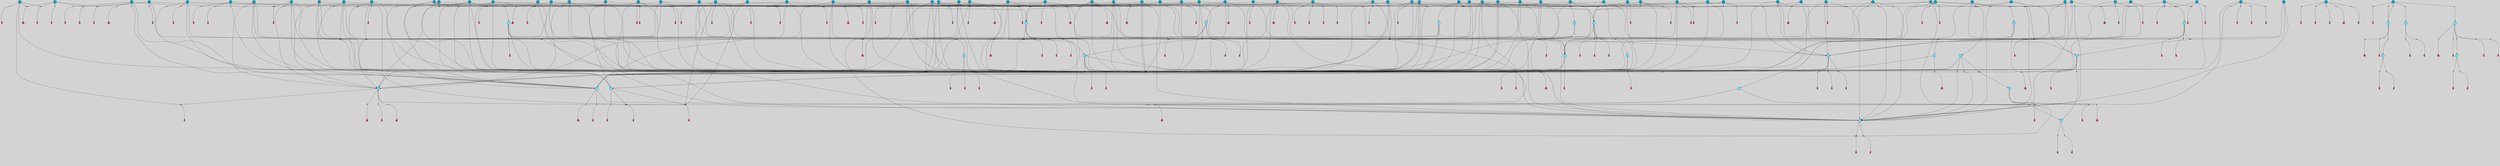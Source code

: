 // File exported with GEGELATI v1.3.1
// On the 2024-04-08 17:51:18
// With the File::TPGGraphDotExporter
digraph{
	graph[pad = "0.212, 0.055" bgcolor = lightgray]
	node[shape=circle style = filled label = ""]
		T3 [fillcolor="#66ddff"]
		T4 [fillcolor="#66ddff"]
		T7 [fillcolor="#66ddff"]
		T11 [fillcolor="#66ddff"]
		T24 [fillcolor="#66ddff"]
		T54 [fillcolor="#66ddff"]
		T164 [fillcolor="#66ddff"]
		T207 [fillcolor="#66ddff"]
		T250 [fillcolor="#66ddff"]
		T264 [fillcolor="#66ddff"]
		T311 [fillcolor="#66ddff"]
		T317 [fillcolor="#66ddff"]
		T318 [fillcolor="#66ddff"]
		T365 [fillcolor="#66ddff"]
		T455 [fillcolor="#66ddff"]
		T542 [fillcolor="#1199bb"]
		T563 [fillcolor="#1199bb"]
		T601 [fillcolor="#1199bb"]
		T608 [fillcolor="#1199bb"]
		T630 [fillcolor="#66ddff"]
		T321 [fillcolor="#1199bb"]
		T662 [fillcolor="#66ddff"]
		T663 [fillcolor="#66ddff"]
		T668 [fillcolor="#66ddff"]
		T697 [fillcolor="#1199bb"]
		T700 [fillcolor="#1199bb"]
		T714 [fillcolor="#1199bb"]
		T717 [fillcolor="#1199bb"]
		T728 [fillcolor="#1199bb"]
		T737 [fillcolor="#1199bb"]
		T758 [fillcolor="#66ddff"]
		T762 [fillcolor="#1199bb"]
		T776 [fillcolor="#1199bb"]
		T781 [fillcolor="#1199bb"]
		T785 [fillcolor="#1199bb"]
		T797 [fillcolor="#1199bb"]
		T801 [fillcolor="#1199bb"]
		T805 [fillcolor="#1199bb"]
		T807 [fillcolor="#66ddff"]
		T811 [fillcolor="#1199bb"]
		T815 [fillcolor="#1199bb"]
		T816 [fillcolor="#1199bb"]
		T817 [fillcolor="#1199bb"]
		T818 [fillcolor="#1199bb"]
		T821 [fillcolor="#66ddff"]
		T826 [fillcolor="#1199bb"]
		T827 [fillcolor="#1199bb"]
		T831 [fillcolor="#1199bb"]
		T834 [fillcolor="#1199bb"]
		T837 [fillcolor="#1199bb"]
		T839 [fillcolor="#1199bb"]
		T842 [fillcolor="#1199bb"]
		T847 [fillcolor="#1199bb"]
		T848 [fillcolor="#1199bb"]
		T849 [fillcolor="#1199bb"]
		T850 [fillcolor="#1199bb"]
		T853 [fillcolor="#66ddff"]
		T856 [fillcolor="#1199bb"]
		T858 [fillcolor="#1199bb"]
		T861 [fillcolor="#1199bb"]
		T862 [fillcolor="#1199bb"]
		T863 [fillcolor="#1199bb"]
		T865 [fillcolor="#1199bb"]
		T867 [fillcolor="#1199bb"]
		T869 [fillcolor="#1199bb"]
		T872 [fillcolor="#1199bb"]
		T874 [fillcolor="#1199bb"]
		T875 [fillcolor="#1199bb"]
		T876 [fillcolor="#1199bb"]
		T877 [fillcolor="#1199bb"]
		T878 [fillcolor="#1199bb"]
		T879 [fillcolor="#1199bb"]
		T880 [fillcolor="#1199bb"]
		T881 [fillcolor="#1199bb"]
		T884 [fillcolor="#1199bb"]
		T885 [fillcolor="#1199bb"]
		T887 [fillcolor="#1199bb"]
		T893 [fillcolor="#1199bb"]
		T896 [fillcolor="#1199bb"]
		T897 [fillcolor="#1199bb"]
		T898 [fillcolor="#1199bb"]
		T899 [fillcolor="#1199bb"]
		T900 [fillcolor="#1199bb"]
		T901 [fillcolor="#1199bb"]
		T902 [fillcolor="#1199bb"]
		T903 [fillcolor="#1199bb"]
		T904 [fillcolor="#1199bb"]
		T905 [fillcolor="#1199bb"]
		T906 [fillcolor="#1199bb"]
		T908 [fillcolor="#1199bb"]
		T909 [fillcolor="#1199bb"]
		T910 [fillcolor="#1199bb"]
		T911 [fillcolor="#1199bb"]
		T913 [fillcolor="#1199bb"]
		T914 [fillcolor="#1199bb"]
		T915 [fillcolor="#66ddff"]
		T916 [fillcolor="#66ddff"]
		T917 [fillcolor="#66ddff"]
		T918 [fillcolor="#66ddff"]
		T919 [fillcolor="#66ddff"]
		T920 [fillcolor="#1199bb"]
		T921 [fillcolor="#1199bb"]
		T922 [fillcolor="#1199bb"]
		T923 [fillcolor="#1199bb"]
		T924 [fillcolor="#1199bb"]
		T925 [fillcolor="#1199bb"]
		T926 [fillcolor="#1199bb"]
		P12784 [fillcolor="#cccccc" shape=point] //6|
		I12784 [shape=box style=invis label="6|1&2|6#1|7&#92;n10|7&2|0#1|5&#92;n9|4&0|1#2|2&#92;n8|6&0|0#1|0&#92;n"]
		P12784 -> I12784[style=invis]
		A8698 [fillcolor="#ff3366" shape=box margin=0.03 width=0 height=0 label="3"]
		T3 -> P12784 -> A8698
		P12785 [fillcolor="#cccccc" shape=point] //3|
		I12785 [shape=box style=invis label="7|6&2|4#0|2&#92;n10|3&2|7#1|4&#92;n11|6&0|4#0|1&#92;n7|1&0|0#2|6&#92;n7|6&0|3#2|6&#92;n4|0&2|6#0|1&#92;n4|4&2|5#0|2&#92;n4|6&0|4#2|7&#92;n10|0&2|3#1|5&#92;n2|6&0|5#0|2&#92;n1|0&2|3#0|7&#92;n1|6&2|0#0|5&#92;n6|2&0|1#0|7&#92;n9|2&0|3#2|7&#92;n5|3&0|6#0|6&#92;n1|7&2|5#2|3&#92;n8|1&2|7#0|6&#92;n1|0&2|5#2|1&#92;n7|1&2|2#2|5&#92;n7|4&2|6#0|3&#92;n"]
		P12785 -> I12785[style=invis]
		A8699 [fillcolor="#ff3366" shape=box margin=0.03 width=0 height=0 label="4"]
		T3 -> P12785 -> A8699
		P12786 [fillcolor="#cccccc" shape=point] //7|
		I12786 [shape=box style=invis label="0|2&2|4#2|6&#92;n5|3&0|6#0|1&#92;n4|7&2|6#0|5&#92;n7|6&0|7#0|5&#92;n10|7&2|2#1|1&#92;n"]
		P12786 -> I12786[style=invis]
		A8700 [fillcolor="#ff3366" shape=box margin=0.03 width=0 height=0 label="4"]
		T4 -> P12786 -> A8700
		P12787 [fillcolor="#cccccc" shape=point] //0|
		I12787 [shape=box style=invis label="2|5&0|1#0|6&#92;n6|1&2|2#2|7&#92;n8|0&0|3#1|4&#92;n4|3&2|5#2|4&#92;n8|1&2|4#0|0&#92;n6|6&0|1#2|6&#92;n11|7&2|4#2|5&#92;n6|2&2|4#0|2&#92;n8|5&2|4#2|4&#92;n2|1&2|1#2|2&#92;n2|7&2|5#2|6&#92;n9|7&0|5#0|4&#92;n1|2&0|5#2|6&#92;n4|2&2|3#2|7&#92;n3|3&2|1#0|2&#92;n"]
		P12787 -> I12787[style=invis]
		A8701 [fillcolor="#ff3366" shape=box margin=0.03 width=0 height=0 label="5"]
		T4 -> P12787 -> A8701
		P12788 [fillcolor="#cccccc" shape=point] //-3|
		I12788 [shape=box style=invis label="1|6&2|7#0|7&#92;n10|2&0|7#1|3&#92;n9|6&2|7#2|2&#92;n5|3&0|7#0|7&#92;n1|6&2|3#0|0&#92;n2|3&2|3#2|2&#92;n5|1&2|6#0|6&#92;n"]
		P12788 -> I12788[style=invis]
		A8702 [fillcolor="#ff3366" shape=box margin=0.03 width=0 height=0 label="7"]
		T7 -> P12788 -> A8702
		P12789 [fillcolor="#cccccc" shape=point] //5|
		I12789 [shape=box style=invis label="0|5&2|3#0|1&#92;n0|6&2|1#2|4&#92;n6|2&2|6#0|7&#92;n7|4&0|3#0|1&#92;n5|4&0|7#1|6&#92;n9|1&0|5#2|2&#92;n6|3&2|3#1|7&#92;n11|7&2|4#1|6&#92;n2|5&0|1#0|0&#92;n4|7&0|0#0|2&#92;n6|2&0|6#0|0&#92;n2|1&2|6#2|4&#92;n10|0&2|0#1|0&#92;n6|6&2|4#0|6&#92;n"]
		P12789 -> I12789[style=invis]
		A8703 [fillcolor="#ff3366" shape=box margin=0.03 width=0 height=0 label="8"]
		T7 -> P12789 -> A8703
		P12790 [fillcolor="#cccccc" shape=point] //6|
		I12790 [shape=box style=invis label="3|0&2|7#2|2&#92;n3|2&0|4#2|5&#92;n5|1&0|2#1|0&#92;n8|7&0|1#2|0&#92;n8|5&0|3#0|6&#92;n0|2&0|2#2|3&#92;n1|5&2|5#0|5&#92;n5|6&0|6#0|7&#92;n6|7&0|0#2|6&#92;n1|2&2|3#0|0&#92;n7|7&2|3#0|4&#92;n0|7&2|7#0|6&#92;n1|0&2|2#2|7&#92;n4|4&0|1#0|0&#92;n"]
		P12790 -> I12790[style=invis]
		A8704 [fillcolor="#ff3366" shape=box margin=0.03 width=0 height=0 label="11"]
		T11 -> P12790 -> A8704
		P12791 [fillcolor="#cccccc" shape=point] //-4|
		I12791 [shape=box style=invis label="4|1&0|4#2|6&#92;n1|2&2|2#2|0&#92;n1|2&2|0#0|6&#92;n8|4&2|3#2|5&#92;n5|5&2|1#1|0&#92;n"]
		P12791 -> I12791[style=invis]
		A8705 [fillcolor="#ff3366" shape=box margin=0.03 width=0 height=0 label="12"]
		T11 -> P12791 -> A8705
		P12792 [fillcolor="#cccccc" shape=point] //-3|
		I12792 [shape=box style=invis label="8|1&2|3#0|5&#92;n0|6&0|5#0|5&#92;n3|7&2|1#0|6&#92;n3|5&0|1#0|0&#92;n9|5&2|0#0|4&#92;n3|5&0|2#0|3&#92;n10|6&2|4#1|0&#92;n9|4&2|7#2|6&#92;n1|7&2|5#2|2&#92;n"]
		P12792 -> I12792[style=invis]
		A8706 [fillcolor="#ff3366" shape=box margin=0.03 width=0 height=0 label="5"]
		T4 -> P12792 -> A8706
		P12793 [fillcolor="#cccccc" shape=point] //1|
		I12793 [shape=box style=invis label="5|1&0|6#2|7&#92;n2|4&0|4#2|2&#92;n0|6&0|5#0|4&#92;n10|6&2|5#1|6&#92;n9|3&0|1#1|7&#92;n10|3&2|2#1|0&#92;n5|0&0|0#2|1&#92;n11|3&2|3#1|5&#92;n10|3&0|1#1|0&#92;n2|4&0|1#0|1&#92;n0|2&0|3#2|4&#92;n9|2&2|1#2|5&#92;n11|7&2|6#2|6&#92;n"]
		P12793 -> I12793[style=invis]
		T24 -> P12793 -> T7
		P12794 [fillcolor="#cccccc" shape=point] //5|
		I12794 [shape=box style=invis label="3|0&2|0#0|1&#92;n3|0&0|7#0|1&#92;n5|3&0|2#2|6&#92;n4|4&2|4#2|6&#92;n11|2&0|7#1|6&#92;n2|7&2|2#2|5&#92;n9|3&2|6#2|7&#92;n7|7&0|0#0|4&#92;n6|1&2|4#2|3&#92;n5|4&2|0#1|6&#92;n1|3&0|7#0|4&#92;n"]
		P12794 -> I12794[style=invis]
		A8707 [fillcolor="#ff3366" shape=box margin=0.03 width=0 height=0 label="7"]
		T24 -> P12794 -> A8707
		P12795 [fillcolor="#cccccc" shape=point] //-2|
		I12795 [shape=box style=invis label="4|1&0|4#0|3&#92;n4|2&0|5#2|0&#92;n5|5&2|6#0|5&#92;n1|4&0|1#0|2&#92;n6|3&2|7#1|5&#92;n0|4&2|0#0|3&#92;n8|5&2|5#1|2&#92;n10|7&2|7#1|1&#92;n3|4&0|0#2|1&#92;n3|6&2|5#2|5&#92;n8|3&0|1#0|7&#92;n10|0&2|7#1|3&#92;n4|1&2|4#0|1&#92;n9|3&2|0#0|4&#92;n3|6&2|0#0|4&#92;n1|2&0|6#2|1&#92;n4|0&2|1#2|2&#92;n"]
		P12795 -> I12795[style=invis]
		A8708 [fillcolor="#ff3366" shape=box margin=0.03 width=0 height=0 label="14"]
		T24 -> P12795 -> A8708
		P12796 [fillcolor="#cccccc" shape=point] //8|
		I12796 [shape=box style=invis label="9|0&0|1#2|0&#92;n10|1&2|5#1|4&#92;n8|2&2|6#0|4&#92;n2|4&2|5#2|3&#92;n4|2&2|2#0|2&#92;n7|5&0|2#0|0&#92;n8|2&2|1#1|3&#92;n8|7&0|7#2|1&#92;n1|1&0|0#0|7&#92;n5|6&2|5#1|0&#92;n6|6&2|5#0|0&#92;n11|4&0|3#2|6&#92;n4|2&2|4#0|7&#92;n5|6&0|1#2|0&#92;n11|3&0|2#0|7&#92;n"]
		P12796 -> I12796[style=invis]
		A8709 [fillcolor="#ff3366" shape=box margin=0.03 width=0 height=0 label="6"]
		T54 -> P12796 -> A8709
		T54 -> P12794
		P12797 [fillcolor="#cccccc" shape=point] //-10|
		I12797 [shape=box style=invis label="3|6&0|0#0|4&#92;n4|1&2|4#0|1&#92;n5|1&0|1#0|4&#92;n5|5&2|6#0|5&#92;n6|5&0|6#0|3&#92;n11|1&2|0#0|1&#92;n0|7&2|0#0|3&#92;n1|2&0|6#0|1&#92;n8|0&0|4#2|0&#92;n0|4&0|7#2|7&#92;n7|0&2|7#1|3&#92;n3|1&0|5#2|5&#92;n5|1&0|4#0|3&#92;n2|2&0|2#0|0&#92;n8|3&0|1#0|7&#92;n3|0&0|3#0|5&#92;n7|2&0|5#2|0&#92;n6|3&2|7#1|5&#92;n4|7&2|7#2|1&#92;n"]
		P12797 -> I12797[style=invis]
		A8710 [fillcolor="#ff3366" shape=box margin=0.03 width=0 height=0 label="14"]
		T54 -> P12797 -> A8710
		T54 -> P12789
		T164 -> P12787
		P12798 [fillcolor="#cccccc" shape=point] //-1|
		I12798 [shape=box style=invis label="6|4&0|4#2|4&#92;n4|5&2|5#2|4&#92;n9|7&2|5#0|3&#92;n3|7&2|6#0|6&#92;n8|7&0|6#0|4&#92;n2|1&2|0#0|1&#92;n8|6&0|0#2|5&#92;n2|1&0|2#0|3&#92;n6|1&0|7#2|6&#92;n6|3&0|1#1|6&#92;n5|4&2|7#0|4&#92;n0|7&0|4#2|0&#92;n11|0&2|0#2|5&#92;n3|7&2|0#2|7&#92;n8|3&2|7#1|4&#92;n5|7&0|6#0|4&#92;n0|0&2|3#2|3&#92;n5|4&2|1#0|3&#92;n0|4&0|3#2|5&#92;n"]
		P12798 -> I12798[style=invis]
		A8711 [fillcolor="#ff3366" shape=box margin=0.03 width=0 height=0 label="10"]
		T164 -> P12798 -> A8711
		P12799 [fillcolor="#cccccc" shape=point] //-7|
		I12799 [shape=box style=invis label="6|1&0|2#0|3&#92;n1|2&0|1#2|0&#92;n10|3&2|2#1|1&#92;n0|1&0|2#0|7&#92;n4|6&2|7#2|4&#92;n6|0&2|7#0|6&#92;n"]
		P12799 -> I12799[style=invis]
		A8712 [fillcolor="#ff3366" shape=box margin=0.03 width=0 height=0 label="7"]
		T164 -> P12799 -> A8712
		P12800 [fillcolor="#cccccc" shape=point] //-6|
		I12800 [shape=box style=invis label="11|7&0|1#0|6&#92;n3|5&0|1#0|3&#92;n1|5&0|5#0|6&#92;n1|7&2|5#2|2&#92;n0|0&0|2#2|2&#92;n4|4&0|1#0|5&#92;n6|4&2|2#0|2&#92;n0|6&2|5#0|5&#92;n0|3&2|2#2|6&#92;n"]
		P12800 -> I12800[style=invis]
		A8713 [fillcolor="#ff3366" shape=box margin=0.03 width=0 height=0 label="5"]
		T164 -> P12800 -> A8713
		P12801 [fillcolor="#cccccc" shape=point] //4|
		I12801 [shape=box style=invis label="4|3&0|6#0|3&#92;n5|7&2|3#2|2&#92;n5|6&0|7#1|2&#92;n1|4&2|6#0|3&#92;n8|4&2|1#2|5&#92;n9|5&2|4#1|4&#92;n2|4&0|5#0|7&#92;n10|0&0|6#1|3&#92;n3|0&0|6#0|2&#92;n2|7&2|7#2|6&#92;n5|2&0|5#1|5&#92;n10|4&2|5#1|7&#92;n4|0&0|4#2|4&#92;n11|1&0|4#2|6&#92;n10|6&2|0#1|4&#92;n9|7&0|3#1|4&#92;n4|5&2|7#0|6&#92;n11|5&2|6#2|3&#92;n0|3&0|5#0|1&#92;n"]
		P12801 -> I12801[style=invis]
		A8714 [fillcolor="#ff3366" shape=box margin=0.03 width=0 height=0 label="13"]
		T164 -> P12801 -> A8714
		P12802 [fillcolor="#cccccc" shape=point] //7|
		I12802 [shape=box style=invis label="7|0&2|1#2|0&#92;n9|7&2|1#1|7&#92;n8|2&0|1#1|0&#92;n6|6&0|2#1|1&#92;n2|2&0|5#0|0&#92;n5|7&0|0#2|1&#92;n5|1&2|5#1|5&#92;n4|7&2|4#2|3&#92;n10|5&2|2#1|5&#92;n1|3&2|2#2|0&#92;n10|2&2|6#1|5&#92;n"]
		P12802 -> I12802[style=invis]
		A8715 [fillcolor="#ff3366" shape=box margin=0.03 width=0 height=0 label="1"]
		T207 -> P12802 -> A8715
		P12803 [fillcolor="#cccccc" shape=point] //-3|
		I12803 [shape=box style=invis label="3|7&0|0#0|2&#92;n11|5&0|1#1|1&#92;n4|1&0|6#2|6&#92;n4|0&0|1#0|5&#92;n"]
		P12803 -> I12803[style=invis]
		T207 -> P12803 -> T24
		P12804 [fillcolor="#cccccc" shape=point] //5|
		I12804 [shape=box style=invis label="8|1&2|6#0|6&#92;n3|0&0|7#0|1&#92;n11|3&0|2#2|6&#92;n4|4&2|4#2|6&#92;n11|2&0|7#1|6&#92;n2|7&2|2#2|5&#92;n7|7&0|0#0|4&#92;n6|1&2|4#2|3&#92;n5|4&2|0#1|6&#92;n3|0&2|0#0|1&#92;n1|3&0|7#0|4&#92;n"]
		P12804 -> I12804[style=invis]
		A8716 [fillcolor="#ff3366" shape=box margin=0.03 width=0 height=0 label="7"]
		T207 -> P12804 -> A8716
		P12805 [fillcolor="#cccccc" shape=point] //5|
		I12805 [shape=box style=invis label="10|4&2|6#1|2&#92;n8|4&0|1#1|0&#92;n0|4&2|6#0|0&#92;n8|4&2|5#2|1&#92;n7|5&2|5#1|0&#92;n3|6&0|6#2|2&#92;n1|7&0|7#0|5&#92;n2|0&0|7#2|4&#92;n9|4&2|6#2|7&#92;n2|6&2|2#0|0&#92;n11|7&2|7#0|7&#92;n5|5&0|0#0|1&#92;n10|1&0|0#1|0&#92;n7|3&0|1#2|5&#92;n9|2&2|7#1|5&#92;n9|0&2|5#1|2&#92;n1|6&2|4#2|2&#92;n3|3&2|2#0|7&#92;n1|6&2|0#0|0&#92;n6|4&2|6#1|0&#92;n"]
		P12805 -> I12805[style=invis]
		A8717 [fillcolor="#ff3366" shape=box margin=0.03 width=0 height=0 label="1"]
		T207 -> P12805 -> A8717
		P12806 [fillcolor="#cccccc" shape=point] //7|
		I12806 [shape=box style=invis label="6|1&2|6#2|7&#92;n7|0&2|4#2|3&#92;n3|3&0|7#0|6&#92;n5|4&0|2#2|4&#92;n8|5&2|6#2|7&#92;n0|0&2|3#0|3&#92;n5|4&2|4#2|6&#92;n"]
		P12806 -> I12806[style=invis]
		T207 -> P12806 -> T4
		P12807 [fillcolor="#cccccc" shape=point] //8|
		I12807 [shape=box style=invis label="5|4&2|1#1|0&#92;n3|0&0|3#2|0&#92;n3|7&2|2#0|6&#92;n6|6&0|2#2|4&#92;n0|0&0|2#0|6&#92;n"]
		P12807 -> I12807[style=invis]
		T250 -> P12807 -> T164
		P12808 [fillcolor="#cccccc" shape=point] //5|
		I12808 [shape=box style=invis label="3|0&2|0#2|1&#92;n3|0&0|7#0|1&#92;n5|3&0|2#2|6&#92;n4|4&2|4#2|6&#92;n5|4&2|0#1|6&#92;n2|7&2|2#2|5&#92;n1|3&0|7#0|4&#92;n11|6&2|2#0|7&#92;n7|7&0|0#0|4&#92;n6|1&2|4#2|3&#92;n11|0&0|7#1|6&#92;n9|3&2|6#2|7&#92;n"]
		P12808 -> I12808[style=invis]
		A8718 [fillcolor="#ff3366" shape=box margin=0.03 width=0 height=0 label="7"]
		T250 -> P12808 -> A8718
		P12809 [fillcolor="#cccccc" shape=point] //7|
		I12809 [shape=box style=invis label="7|4&2|7#0|4&#92;n4|6&0|1#2|5&#92;n2|1&2|3#0|0&#92;n4|3&2|0#0|1&#92;n0|0&2|7#2|7&#92;n7|7&0|5#2|3&#92;n5|0&2|1#2|2&#92;n10|0&0|4#1|2&#92;n4|4&0|7#0|0&#92;n6|7&0|2#0|1&#92;n1|4&2|5#0|4&#92;n"]
		P12809 -> I12809[style=invis]
		A8719 [fillcolor="#ff3366" shape=box margin=0.03 width=0 height=0 label="0"]
		T250 -> P12809 -> A8719
		T250 -> P12794
		P12810 [fillcolor="#cccccc" shape=point] //10|
		I12810 [shape=box style=invis label="6|1&2|4#2|3&#92;n3|0&0|7#0|1&#92;n5|3&0|2#2|6&#92;n4|4&0|4#2|6&#92;n5|4&2|0#1|6&#92;n10|5&0|6#1|5&#92;n2|5&2|1#2|2&#92;n1|3&0|7#0|4&#92;n3|0&2|0#0|1&#92;n11|2&0|5#1|6&#92;n9|3&2|6#2|7&#92;n7|7&0|0#0|4&#92;n"]
		P12810 -> I12810[style=invis]
		A8720 [fillcolor="#ff3366" shape=box margin=0.03 width=0 height=0 label="7"]
		T250 -> P12810 -> A8720
		P12811 [fillcolor="#cccccc" shape=point] //-2|
		I12811 [shape=box style=invis label="11|7&2|0#1|7&#92;n4|3&0|1#2|5&#92;n0|4&2|4#2|7&#92;n1|6&0|0#0|4&#92;n4|0&0|0#0|5&#92;n0|6&2|3#2|0&#92;n9|6&2|5#1|3&#92;n0|7&2|1#2|5&#92;n4|4&0|5#0|1&#92;n10|4&0|0#1|0&#92;n"]
		P12811 -> I12811[style=invis]
		A8721 [fillcolor="#ff3366" shape=box margin=0.03 width=0 height=0 label="12"]
		T264 -> P12811 -> A8721
		P12812 [fillcolor="#cccccc" shape=point] //-3|
		I12812 [shape=box style=invis label="7|2&2|4#0|2&#92;n4|1&2|6#0|1&#92;n11|6&0|4#0|1&#92;n7|1&0|0#2|6&#92;n6|2&0|1#0|7&#92;n10|3&2|7#1|4&#92;n3|5&2|3#0|1&#92;n4|4&2|5#0|2&#92;n4|6&0|4#2|7&#92;n2|5&0|5#0|2&#92;n10|0&2|3#1|4&#92;n0|1&2|7#0|6&#92;n7|6&0|3#2|6&#92;n1|3&0|6#2|0&#92;n5|3&0|6#0|6&#92;n1|4&2|5#2|3&#92;n1|6&2|0#0|5&#92;n9|2&0|3#2|7&#92;n7|1&2|2#2|5&#92;n"]
		P12812 -> I12812[style=invis]
		T264 -> P12812 -> T207
		P12813 [fillcolor="#cccccc" shape=point] //2|
		I12813 [shape=box style=invis label="4|1&0|4#2|6&#92;n5|5&2|1#1|0&#92;n1|0&2|0#0|6&#92;n8|4&2|3#2|5&#92;n"]
		P12813 -> I12813[style=invis]
		T264 -> P12813 -> T11
		P12814 [fillcolor="#cccccc" shape=point] //2|
		I12814 [shape=box style=invis label="11|0&2|3#0|7&#92;n10|4&2|5#1|6&#92;n4|7&0|2#2|3&#92;n6|0&2|6#0|6&#92;n9|0&0|7#0|5&#92;n7|2&2|4#1|2&#92;n5|1&2|6#2|7&#92;n"]
		P12814 -> I12814[style=invis]
		T311 -> P12814 -> T7
		P12815 [fillcolor="#cccccc" shape=point] //5|
		I12815 [shape=box style=invis label="5|4&2|0#1|6&#92;n3|0&0|7#0|1&#92;n5|3&0|2#2|6&#92;n11|2&0|7#1|6&#92;n2|7&2|2#2|5&#92;n9|3&2|6#2|7&#92;n7|7&0|0#0|4&#92;n6|1&2|4#2|3&#92;n3|0&2|0#0|1&#92;n1|3&2|7#0|4&#92;n"]
		P12815 -> I12815[style=invis]
		A8722 [fillcolor="#ff3366" shape=box margin=0.03 width=0 height=0 label="7"]
		T311 -> P12815 -> A8722
		T311 -> P12811
		P12816 [fillcolor="#cccccc" shape=point] //-1|
		I12816 [shape=box style=invis label="1|7&2|1#0|6&#92;n8|1&2|3#0|5&#92;n10|6&2|7#1|0&#92;n1|7&2|5#0|2&#92;n0|3&0|3#2|2&#92;n3|5&0|1#0|0&#92;n3|5&0|2#0|3&#92;n1|5&2|0#0|4&#92;n5|7&2|2#2|5&#92;n4|0&2|3#0|3&#92;n"]
		P12816 -> I12816[style=invis]
		T311 -> P12816 -> T3
		P12817 [fillcolor="#cccccc" shape=point] //2|
		I12817 [shape=box style=invis label="4|1&0|5#0|1&#92;n6|4&0|7#2|4&#92;n10|5&2|6#1|4&#92;n9|2&0|4#2|3&#92;n6|2&2|3#1|7&#92;n8|1&0|2#0|3&#92;n4|0&2|0#0|1&#92;n"]
		P12817 -> I12817[style=invis]
		T311 -> P12817 -> T54
		P12818 [fillcolor="#cccccc" shape=point] //7|
		I12818 [shape=box style=invis label="9|6&2|6#1|3&#92;n9|7&2|0#1|7&#92;n3|0&2|0#0|0&#92;n1|6&0|0#0|4&#92;n7|4&0|3#0|1&#92;n"]
		P12818 -> I12818[style=invis]
		A8723 [fillcolor="#ff3366" shape=box margin=0.03 width=0 height=0 label="12"]
		T318 -> P12818 -> A8723
		P12819 [fillcolor="#cccccc" shape=point] //-9|
		I12819 [shape=box style=invis label="7|1&0|0#2|6&#92;n1|6&0|4#2|7&#92;n7|6&2|4#0|2&#92;n10|7&2|1#1|3&#92;n7|6&0|3#2|6&#92;n4|0&2|2#2|1&#92;n1|0&0|5#2|3&#92;n6|1&2|6#1|1&#92;n7|4&2|6#1|0&#92;n9|5&0|1#0|2&#92;n9|2&0|3#0|7&#92;n6|0&2|7#0|6&#92;n10|5&2|3#1|5&#92;n10|0&2|7#1|4&#92;n1|0&2|3#0|7&#92;n5|2&0|6#0|6&#92;n2|6&0|1#0|2&#92;n7|4&2|5#0|3&#92;n3|6&2|4#0|5&#92;n1|6&2|0#0|5&#92;n"]
		P12819 -> I12819[style=invis]
		A8724 [fillcolor="#ff3366" shape=box margin=0.03 width=0 height=0 label="4"]
		T318 -> P12819 -> A8724
		P12820 [fillcolor="#cccccc" shape=point] //-7|
		I12820 [shape=box style=invis label="9|1&2|7#2|1&#92;n7|0&2|0#2|7&#92;n2|3&2|3#2|2&#92;n8|5&2|1#0|3&#92;n5|5&0|7#0|1&#92;n1|6&2|7#0|7&#92;n10|2&0|7#1|3&#92;n6|4&2|2#2|4&#92;n0|6&2|5#0|2&#92;n"]
		P12820 -> I12820[style=invis]
		A8725 [fillcolor="#ff3366" shape=box margin=0.03 width=0 height=0 label="7"]
		T318 -> P12820 -> A8725
		P12821 [fillcolor="#cccccc" shape=point] //3|
		I12821 [shape=box style=invis label="7|6&2|4#0|2&#92;n10|3&2|7#1|4&#92;n11|6&0|4#0|1&#92;n7|1&0|0#2|6&#92;n7|6&0|3#2|6&#92;n4|0&2|6#0|1&#92;n4|4&2|5#0|2&#92;n4|6&0|4#2|7&#92;n10|0&2|3#1|5&#92;n2|6&0|5#0|2&#92;n1|0&2|3#0|7&#92;n1|6&2|0#0|5&#92;n6|2&0|1#0|7&#92;n9|2&0|3#2|7&#92;n5|3&0|6#0|6&#92;n1|7&2|5#2|3&#92;n8|1&2|7#0|6&#92;n1|0&2|5#2|1&#92;n7|1&2|2#2|5&#92;n7|4&2|6#0|3&#92;n"]
		P12821 -> I12821[style=invis]
		A8726 [fillcolor="#ff3366" shape=box margin=0.03 width=0 height=0 label="4"]
		T317 -> P12821 -> A8726
		P12822 [fillcolor="#cccccc" shape=point] //6|
		I12822 [shape=box style=invis label="6|1&2|6#1|7&#92;n10|7&2|0#1|5&#92;n9|4&0|1#2|2&#92;n8|6&0|0#1|0&#92;n"]
		P12822 -> I12822[style=invis]
		A8727 [fillcolor="#ff3366" shape=box margin=0.03 width=0 height=0 label="3"]
		T317 -> P12822 -> A8727
		P12823 [fillcolor="#cccccc" shape=point] //-9|
		I12823 [shape=box style=invis label="11|5&0|0#2|6&#92;n8|5&2|3#2|1&#92;n7|1&0|6#1|3&#92;n11|4&0|2#0|1&#92;n9|0&2|7#1|6&#92;n10|1&0|3#1|6&#92;n0|3&0|4#2|5&#92;n5|7&2|3#1|6&#92;n2|0&2|1#0|7&#92;n"]
		P12823 -> I12823[style=invis]
		A8728 [fillcolor="#ff3366" shape=box margin=0.03 width=0 height=0 label="2"]
		T318 -> P12823 -> A8728
		P12824 [fillcolor="#cccccc" shape=point] //-1|
		I12824 [shape=box style=invis label="1|7&2|1#0|6&#92;n8|1&2|3#0|5&#92;n10|6&2|7#1|0&#92;n1|7&2|5#0|2&#92;n0|3&0|3#2|2&#92;n3|5&0|1#0|0&#92;n3|5&0|2#0|3&#92;n1|5&2|0#0|4&#92;n5|7&2|2#2|5&#92;n4|0&2|3#0|3&#92;n"]
		P12824 -> I12824[style=invis]
		T318 -> P12824 -> T317
		P12825 [fillcolor="#cccccc" shape=point] //2|
		I12825 [shape=box style=invis label="11|2&2|1#2|2&#92;n0|1&0|0#0|6&#92;n9|2&0|4#2|2&#92;n9|7&2|0#0|0&#92;n4|5&0|6#2|7&#92;n6|7&0|2#0|1&#92;n5|6&0|2#1|0&#92;n11|6&2|1#2|1&#92;n11|0&0|0#2|3&#92;n8|4&0|7#1|1&#92;n11|3&0|7#1|6&#92;n9|2&2|1#2|5&#92;n11|7&0|2#0|2&#92;n"]
		P12825 -> I12825[style=invis]
		T365 -> P12825 -> T3
		P12826 [fillcolor="#cccccc" shape=point] //4|
		I12826 [shape=box style=invis label="7|1&0|6#0|1&#92;n6|7&2|7#1|7&#92;n10|1&2|1#1|1&#92;n9|6&2|2#1|4&#92;n4|7&0|4#2|2&#92;n9|6&0|5#1|1&#92;n10|0&2|6#1|6&#92;n5|1&0|1#2|3&#92;n10|1&0|5#1|0&#92;n3|4&2|3#0|0&#92;n8|2&0|5#2|4&#92;n1|6&2|0#0|0&#92;n2|3&0|1#2|6&#92;n5|2&2|2#1|6&#92;n2|2&0|1#2|1&#92;n3|1&2|7#0|3&#92;n6|7&2|3#0|4&#92;n"]
		P12826 -> I12826[style=invis]
		A8729 [fillcolor="#ff3366" shape=box margin=0.03 width=0 height=0 label="10"]
		T365 -> P12826 -> A8729
		P12827 [fillcolor="#cccccc" shape=point] //3|
		I12827 [shape=box style=invis label="4|7&0|7#2|7&#92;n11|5&2|6#0|2&#92;n5|5&2|6#2|0&#92;n3|2&0|6#0|3&#92;n10|2&2|5#1|5&#92;n9|4&2|3#1|5&#92;n2|5&2|7#2|4&#92;n11|3&2|5#1|0&#92;n7|0&0|7#2|1&#92;n1|2&0|5#0|1&#92;n"]
		P12827 -> I12827[style=invis]
		A8730 [fillcolor="#ff3366" shape=box margin=0.03 width=0 height=0 label="5"]
		T365 -> P12827 -> A8730
		P12828 [fillcolor="#cccccc" shape=point] //2|
		I12828 [shape=box style=invis label="9|0&0|7#0|5&#92;n10|4&2|5#1|6&#92;n4|7&0|2#2|3&#92;n6|0&2|6#0|6&#92;n11|0&2|3#0|7&#92;n7|0&2|4#1|2&#92;n6|3&2|6#2|1&#92;n5|1&2|6#2|7&#92;n"]
		P12828 -> I12828[style=invis]
		T455 -> P12828 -> T7
		T455 -> P12817
		P12829 [fillcolor="#cccccc" shape=point] //4|
		I12829 [shape=box style=invis label="6|0&2|6#0|7&#92;n11|2&0|3#1|2&#92;n11|3&0|7#1|5&#92;n10|4&2|6#1|6&#92;n1|0&2|7#0|6&#92;n4|4&2|6#0|2&#92;n4|7&0|2#2|3&#92;n1|7&0|4#2|3&#92;n9|0&0|7#0|0&#92;n"]
		P12829 -> I12829[style=invis]
		T455 -> P12829 -> T7
		P12830 [fillcolor="#cccccc" shape=point] //-3|
		I12830 [shape=box style=invis label="6|1&0|5#0|3&#92;n10|0&2|7#1|6&#92;n0|1&0|2#0|7&#92;n6|2&0|3#2|7&#92;n4|6&2|7#2|4&#92;n"]
		P12830 -> I12830[style=invis]
		A8731 [fillcolor="#ff3366" shape=box margin=0.03 width=0 height=0 label="7"]
		T455 -> P12830 -> A8731
		P12831 [fillcolor="#cccccc" shape=point] //7|
		I12831 [shape=box style=invis label="10|5&0|6#1|7&#92;n4|3&2|6#0|3&#92;n8|4&0|6#1|2&#92;n3|0&2|0#2|3&#92;n5|6&2|3#0|4&#92;n0|7&2|1#0|5&#92;n8|7&2|2#2|5&#92;n9|1&0|0#1|0&#92;n10|1&2|1#1|4&#92;n3|3&2|7#0|4&#92;n5|2&2|3#0|4&#92;n2|0&2|6#2|2&#92;n1|7&0|1#0|7&#92;n"]
		P12831 -> I12831[style=invis]
		T455 -> P12831 -> T365
		T542 -> P12818
		P12832 [fillcolor="#cccccc" shape=point] //8|
		I12832 [shape=box style=invis label="7|1&0|0#2|6&#92;n1|6&0|4#2|7&#92;n7|6&2|0#0|2&#92;n10|7&2|1#1|3&#92;n7|6&0|3#2|6&#92;n4|0&2|2#2|1&#92;n1|0&0|5#2|3&#92;n6|1&2|6#1|1&#92;n7|4&2|6#1|0&#92;n9|5&0|1#0|2&#92;n7|4&2|5#0|3&#92;n6|0&2|7#0|6&#92;n10|5&2|3#1|5&#92;n10|0&2|7#1|4&#92;n1|0&2|3#0|7&#92;n5|2&0|6#0|6&#92;n2|6&0|1#0|2&#92;n9|2&0|3#0|7&#92;n3|6&2|4#0|5&#92;n1|6&2|0#0|5&#92;n"]
		P12832 -> I12832[style=invis]
		A8732 [fillcolor="#ff3366" shape=box margin=0.03 width=0 height=0 label="4"]
		T542 -> P12832 -> A8732
		P12833 [fillcolor="#cccccc" shape=point] //-8|
		I12833 [shape=box style=invis label="2|1&2|5#2|3&#92;n11|5&2|1#0|3&#92;n5|0&0|7#0|1&#92;n0|1&2|6#0|7&#92;n7|4&2|2#2|4&#92;n0|6&2|5#0|2&#92;n9|2&0|7#1|3&#92;n"]
		P12833 -> I12833[style=invis]
		A8733 [fillcolor="#ff3366" shape=box margin=0.03 width=0 height=0 label="7"]
		T542 -> P12833 -> A8733
		T542 -> P12824
		T542 -> P12831
		P12834 [fillcolor="#cccccc" shape=point] //2|
		I12834 [shape=box style=invis label="0|2&2|6#2|6&#92;n7|0&2|7#1|7&#92;n10|7&0|5#1|6&#92;n0|5&2|7#0|4&#92;n3|1&0|1#2|6&#92;n4|7&0|2#0|6&#92;n"]
		P12834 -> I12834[style=invis]
		T563 -> P12834 -> T164
		T563 -> P12831
		P12835 [fillcolor="#cccccc" shape=point] //-3|
		I12835 [shape=box style=invis label="3|0&2|0#0|1&#92;n4|4&2|4#2|6&#92;n5|3&0|2#2|6&#92;n3|0&0|7#0|1&#92;n11|2&0|7#1|6&#92;n2|7&2|2#2|5&#92;n9|0&2|6#2|7&#92;n7|7&0|0#0|4&#92;n6|1&2|4#2|3&#92;n5|4&2|0#1|6&#92;n1|3&0|7#0|4&#92;n"]
		P12835 -> I12835[style=invis]
		A8734 [fillcolor="#ff3366" shape=box margin=0.03 width=0 height=0 label="7"]
		T563 -> P12835 -> A8734
		P12836 [fillcolor="#cccccc" shape=point] //9|
		I12836 [shape=box style=invis label="6|0&0|6#2|0&#92;n7|1&2|5#1|2&#92;n1|6&2|3#0|7&#92;n4|2&0|7#0|1&#92;n"]
		P12836 -> I12836[style=invis]
		A8735 [fillcolor="#ff3366" shape=box margin=0.03 width=0 height=0 label="2"]
		T563 -> P12836 -> A8735
		P12837 [fillcolor="#cccccc" shape=point] //-4|
		I12837 [shape=box style=invis label="10|6&2|6#1|6&#92;n7|7&2|4#0|2&#92;n4|1&2|6#0|1&#92;n10|3&2|7#1|4&#92;n3|6&0|4#0|5&#92;n2|5&0|5#0|2&#92;n4|6&0|4#0|1&#92;n3|5&2|3#0|1&#92;n4|4&2|5#0|2&#92;n9|2&0|3#2|7&#92;n10|0&2|3#1|4&#92;n7|1&0|0#2|6&#92;n4|6&0|4#2|7&#92;n1|7&0|2#2|4&#92;n1|7&0|6#2|0&#92;n5|3&0|6#0|5&#92;n7|6&0|3#2|6&#92;n1|6&2|0#0|5&#92;n1|4&2|5#2|3&#92;n7|1&2|2#2|5&#92;n"]
		P12837 -> I12837[style=invis]
		T601 -> P12837 -> T207
		T601 -> P12813
		P12838 [fillcolor="#cccccc" shape=point] //3|
		I12838 [shape=box style=invis label="7|2&0|2#2|4&#92;n0|4&0|6#2|7&#92;n9|0&0|1#2|2&#92;n8|6&0|0#1|0&#92;n"]
		P12838 -> I12838[style=invis]
		A8736 [fillcolor="#ff3366" shape=box margin=0.03 width=0 height=0 label="3"]
		T601 -> P12838 -> A8736
		P12839 [fillcolor="#cccccc" shape=point] //5|
		I12839 [shape=box style=invis label="1|6&2|7#0|7&#92;n9|2&2|7#2|3&#92;n10|2&0|7#1|3&#92;n0|0&2|7#2|2&#92;n1|6&2|3#0|0&#92;n2|3&2|3#2|2&#92;n"]
		P12839 -> I12839[style=invis]
		A8737 [fillcolor="#ff3366" shape=box margin=0.03 width=0 height=0 label="7"]
		T608 -> P12839 -> A8737
		P12840 [fillcolor="#cccccc" shape=point] //4|
		I12840 [shape=box style=invis label="11|2&0|3#1|2&#92;n6|0&2|6#0|7&#92;n11|3&0|7#1|5&#92;n10|4&2|6#1|6&#92;n1|0&2|7#0|6&#92;n4|4&2|4#0|2&#92;n4|7&0|2#2|3&#92;n1|7&0|4#2|3&#92;n9|0&0|7#0|0&#92;n"]
		P12840 -> I12840[style=invis]
		T608 -> P12840 -> T207
		T608 -> P12807
		P12841 [fillcolor="#cccccc" shape=point] //-1|
		I12841 [shape=box style=invis label="6|5&2|4#1|4&#92;n0|7&2|6#2|1&#92;n3|5&0|7#2|7&#92;n1|7&0|7#0|4&#92;n1|0&2|0#0|0&#92;n2|1&2|4#0|4&#92;n"]
		P12841 -> I12841[style=invis]
		T608 -> P12841 -> T7
		P12842 [fillcolor="#cccccc" shape=point] //6|
		I12842 [shape=box style=invis label="4|4&0|7#2|7&#92;n10|6&0|1#1|3&#92;n7|5&0|2#0|7&#92;n10|7&0|1#1|5&#92;n9|0&2|1#1|0&#92;n"]
		P12842 -> I12842[style=invis]
		A8738 [fillcolor="#ff3366" shape=box margin=0.03 width=0 height=0 label="7"]
		T630 -> P12842 -> A8738
		T630 -> P12834
		T630 -> P12831
		P12843 [fillcolor="#cccccc" shape=point] //7|
		I12843 [shape=box style=invis label="0|3&2|7#2|1&#92;n3|7&0|1#0|3&#92;n3|1&0|3#2|1&#92;n5|0&0|0#0|2&#92;n9|0&2|2#0|7&#92;n2|5&2|6#0|0&#92;n9|4&2|7#2|6&#92;n8|4&2|6#0|2&#92;n9|5&2|1#0|2&#92;n8|1&2|5#0|5&#92;n9|5&2|0#2|4&#92;n11|2&0|3#0|4&#92;n"]
		P12843 -> I12843[style=invis]
		A8739 [fillcolor="#ff3366" shape=box margin=0.03 width=0 height=0 label="5"]
		T630 -> P12843 -> A8739
		T321 -> P12818
		T321 -> P12819
		P12844 [fillcolor="#cccccc" shape=point] //-7|
		I12844 [shape=box style=invis label="9|5&2|0#2|6&#92;n11|4&0|6#0|1&#92;n0|3&0|4#2|5&#92;n8|5&2|3#2|1&#92;n9|0&2|7#1|6&#92;n2|0&2|1#0|5&#92;n5|7&2|3#1|6&#92;n4|1&0|5#2|6&#92;n0|1&2|3#0|2&#92;n10|3&2|1#1|7&#92;n"]
		P12844 -> I12844[style=invis]
		T321 -> P12844 -> T250
		T321 -> P12843
		T321 -> P12831
		P12845 [fillcolor="#cccccc" shape=point] //7|
		I12845 [shape=box style=invis label="7|4&2|1#2|4&#92;n1|1&2|1#0|4&#92;n10|3&0|3#1|2&#92;n8|0&0|4#1|2&#92;n7|6&0|5#0|5&#92;n0|0&2|7#2|7&#92;n6|7&0|2#0|6&#92;n4|3&2|0#0|1&#92;n4|6&0|7#2|5&#92;n7|4&2|7#0|4&#92;n2|0&2|0#2|6&#92;n8|3&0|6#1|5&#92;n"]
		P12845 -> I12845[style=invis]
		A8740 [fillcolor="#ff3366" shape=box margin=0.03 width=0 height=0 label="0"]
		T663 -> P12845 -> A8740
		P12846 [fillcolor="#cccccc" shape=point] //6|
		I12846 [shape=box style=invis label="6|1&2|6#1|7&#92;n10|7&2|0#1|5&#92;n9|4&0|1#2|2&#92;n8|6&0|0#1|0&#92;n"]
		P12846 -> I12846[style=invis]
		A8741 [fillcolor="#ff3366" shape=box margin=0.03 width=0 height=0 label="3"]
		T662 -> P12846 -> A8741
		P12847 [fillcolor="#cccccc" shape=point] //-1|
		I12847 [shape=box style=invis label="1|7&2|1#0|6&#92;n8|1&2|3#0|5&#92;n10|6&2|7#1|0&#92;n1|7&2|5#0|2&#92;n0|3&0|3#2|2&#92;n3|5&0|1#0|0&#92;n3|5&0|2#0|3&#92;n1|5&2|0#0|4&#92;n5|7&2|2#2|5&#92;n4|0&2|3#0|3&#92;n"]
		P12847 -> I12847[style=invis]
		T663 -> P12847 -> T662
		P12848 [fillcolor="#cccccc" shape=point] //7|
		I12848 [shape=box style=invis label="9|6&2|6#1|3&#92;n9|7&2|0#1|7&#92;n3|0&2|0#0|0&#92;n1|6&0|0#0|4&#92;n7|4&0|3#0|1&#92;n"]
		P12848 -> I12848[style=invis]
		A8742 [fillcolor="#ff3366" shape=box margin=0.03 width=0 height=0 label="12"]
		T663 -> P12848 -> A8742
		P12849 [fillcolor="#cccccc" shape=point] //-9|
		I12849 [shape=box style=invis label="11|5&0|0#2|6&#92;n8|5&2|3#2|1&#92;n7|1&0|6#1|3&#92;n11|4&0|2#0|1&#92;n9|0&2|7#1|6&#92;n10|1&0|3#1|6&#92;n0|3&0|4#2|5&#92;n5|7&2|3#1|6&#92;n2|0&2|1#0|7&#92;n"]
		P12849 -> I12849[style=invis]
		A8743 [fillcolor="#ff3366" shape=box margin=0.03 width=0 height=0 label="2"]
		T663 -> P12849 -> A8743
		P12850 [fillcolor="#cccccc" shape=point] //3|
		I12850 [shape=box style=invis label="7|6&2|4#0|2&#92;n10|3&2|7#1|4&#92;n11|6&0|4#0|1&#92;n7|1&0|0#2|6&#92;n7|6&0|3#2|6&#92;n4|0&2|6#0|1&#92;n4|4&2|5#0|2&#92;n4|6&0|4#2|7&#92;n10|0&2|3#1|5&#92;n2|6&0|5#0|2&#92;n1|0&2|3#0|7&#92;n1|6&2|0#0|5&#92;n6|2&0|1#0|7&#92;n9|2&0|3#2|7&#92;n5|3&0|6#0|6&#92;n1|7&2|5#2|3&#92;n8|1&2|7#0|6&#92;n1|0&2|5#2|1&#92;n7|1&2|2#2|5&#92;n7|4&2|6#0|3&#92;n"]
		P12850 -> I12850[style=invis]
		A8744 [fillcolor="#ff3366" shape=box margin=0.03 width=0 height=0 label="4"]
		T662 -> P12850 -> A8744
		P12851 [fillcolor="#cccccc" shape=point] //-2|
		I12851 [shape=box style=invis label="9|1&2|7#2|1&#92;n10|2&2|2#1|6&#92;n7|0&2|6#2|7&#92;n10|2&0|7#1|3&#92;n2|3&2|3#2|2&#92;n5|5&0|7#1|1&#92;n1|6&2|7#0|7&#92;n8|5&2|1#0|3&#92;n0|6&2|5#0|2&#92;n"]
		P12851 -> I12851[style=invis]
		A8745 [fillcolor="#ff3366" shape=box margin=0.03 width=0 height=0 label="7"]
		T663 -> P12851 -> A8745
		P12852 [fillcolor="#cccccc" shape=point] //-5|
		I12852 [shape=box style=invis label="0|7&0|6#2|1&#92;n3|5&0|7#2|7&#92;n1|0&0|7#0|4&#92;n0|5&0|3#2|4&#92;n2|1&2|4#0|4&#92;n6|5&2|4#1|4&#92;n11|7&2|2#2|2&#92;n"]
		P12852 -> I12852[style=invis]
		T668 -> P12852 -> T7
		P12853 [fillcolor="#cccccc" shape=point] //-2|
		I12853 [shape=box style=invis label="9|0&2|5#0|2&#92;n3|4&2|2#2|2&#92;n11|5&2|5#2|7&#92;n3|5&2|2#0|3&#92;n0|0&2|1#0|0&#92;n"]
		P12853 -> I12853[style=invis]
		A8746 [fillcolor="#ff3366" shape=box margin=0.03 width=0 height=0 label="7"]
		T668 -> P12853 -> A8746
		T668 -> P12831
		T668 -> P12813
		T697 -> P12831
		P12854 [fillcolor="#cccccc" shape=point] //2|
		I12854 [shape=box style=invis label="3|5&0|7#2|7&#92;n2|5&0|4#0|4&#92;n3|0&0|7#0|4&#92;n0|5&0|3#2|4&#92;n6|5&0|4#2|2&#92;n0|7&0|6#2|1&#92;n"]
		P12854 -> I12854[style=invis]
		T697 -> P12854 -> T7
		T697 -> P12844
		T697 -> P12831
		T700 -> P12831
		P12855 [fillcolor="#cccccc" shape=point] //9|
		I12855 [shape=box style=invis label="10|3&0|5#1|7&#92;n9|0&2|4#2|2&#92;n"]
		P12855 -> I12855[style=invis]
		A8747 [fillcolor="#ff3366" shape=box margin=0.03 width=0 height=0 label="3"]
		T700 -> P12855 -> A8747
		P12856 [fillcolor="#cccccc" shape=point] //-3|
		I12856 [shape=box style=invis label="6|4&0|3#1|1&#92;n0|0&0|6#2|2&#92;n10|6&2|6#1|4&#92;n0|2&2|7#0|0&#92;n10|7&0|5#1|2&#92;n7|5&0|1#0|3&#92;n7|1&0|7#0|7&#92;n3|5&0|0#2|5&#92;n"]
		P12856 -> I12856[style=invis]
		T700 -> P12856 -> T164
		T700 -> P12838
		T700 -> P12792
		P12857 [fillcolor="#cccccc" shape=point] //2|
		I12857 [shape=box style=invis label="2|3&2|0#0|4&#92;n7|1&0|6#0|1&#92;n11|7&2|7#1|7&#92;n5|1&0|1#2|3&#92;n6|6&0|0#1|7&#92;n6|4&2|6#0|0&#92;n2|2&0|1#2|1&#92;n9|0&2|7#0|5&#92;n2|3&0|1#2|6&#92;n8|2&0|5#0|4&#92;n0|1&2|1#0|1&#92;n8|5&2|1#2|2&#92;n5|2&2|2#1|6&#92;n6|7&2|3#0|4&#92;n10|0&2|6#1|6&#92;n10|1&2|6#1|3&#92;n"]
		P12857 -> I12857[style=invis]
		T714 -> P12857 -> T668
		P12858 [fillcolor="#cccccc" shape=point] //6|
		I12858 [shape=box style=invis label="8|7&0|0#0|5&#92;n4|6&2|1#2|4&#92;n7|2&2|3#2|7&#92;n6|0&0|0#0|0&#92;n5|0&2|2#0|6&#92;n"]
		P12858 -> I12858[style=invis]
		T714 -> P12858 -> T630
		T714 -> P12831
		T714 -> P12831
		P12859 [fillcolor="#cccccc" shape=point] //-1|
		I12859 [shape=box style=invis label="0|7&2|6#2|1&#92;n8|3&0|5#2|5&#92;n3|5&0|7#2|7&#92;n2|1&2|4#0|4&#92;n0|5&0|3#2|4&#92;n1|0&0|7#0|4&#92;n6|5&2|4#1|4&#92;n11|7&2|2#2|2&#92;n"]
		P12859 -> I12859[style=invis]
		T714 -> P12859 -> T7
		P12860 [fillcolor="#cccccc" shape=point] //5|
		I12860 [shape=box style=invis label="9|4&2|3#1|3&#92;n0|4&2|4#0|5&#92;n6|1&2|6#2|5&#92;n4|0&0|5#2|0&#92;n"]
		P12860 -> I12860[style=invis]
		A8748 [fillcolor="#ff3366" shape=box margin=0.03 width=0 height=0 label="7"]
		T717 -> P12860 -> A8748
		P12861 [fillcolor="#cccccc" shape=point] //7|
		I12861 [shape=box style=invis label="7|4&2|1#2|4&#92;n1|1&2|1#0|4&#92;n10|3&0|3#1|2&#92;n8|0&0|4#1|2&#92;n7|6&0|5#0|5&#92;n0|0&2|7#2|7&#92;n6|7&0|2#0|6&#92;n4|3&2|0#0|1&#92;n4|6&0|7#2|5&#92;n7|4&2|7#0|4&#92;n2|0&2|0#2|6&#92;n8|3&0|6#1|5&#92;n"]
		P12861 -> I12861[style=invis]
		A8749 [fillcolor="#ff3366" shape=box margin=0.03 width=0 height=0 label="0"]
		T717 -> P12861 -> A8749
		P12862 [fillcolor="#cccccc" shape=point] //-9|
		I12862 [shape=box style=invis label="11|5&0|0#2|6&#92;n8|5&2|3#2|1&#92;n7|1&0|6#1|3&#92;n11|4&0|2#0|1&#92;n9|0&2|7#1|6&#92;n10|1&0|3#1|6&#92;n0|3&0|4#2|5&#92;n5|7&2|3#1|6&#92;n2|0&2|1#0|7&#92;n"]
		P12862 -> I12862[style=invis]
		A8750 [fillcolor="#ff3366" shape=box margin=0.03 width=0 height=0 label="2"]
		T717 -> P12862 -> A8750
		P12863 [fillcolor="#cccccc" shape=point] //10|
		I12863 [shape=box style=invis label="7|3&0|3#0|1&#92;n9|6&2|6#1|3&#92;n7|6&0|1#1|5&#92;n1|6&0|3#0|5&#92;n4|6&2|0#0|6&#92;n3|0&2|4#0|0&#92;n"]
		P12863 -> I12863[style=invis]
		A8751 [fillcolor="#ff3366" shape=box margin=0.03 width=0 height=0 label="12"]
		T717 -> P12863 -> A8751
		P12864 [fillcolor="#cccccc" shape=point] //-6|
		I12864 [shape=box style=invis label="5|5&0|7#1|1&#92;n10|2&2|2#1|6&#92;n7|0&2|6#2|7&#92;n10|2&0|7#1|3&#92;n10|0&2|6#1|0&#92;n8|5&2|1#0|6&#92;n11|2&2|1#0|4&#92;n"]
		P12864 -> I12864[style=invis]
		A8752 [fillcolor="#ff3366" shape=box margin=0.03 width=0 height=0 label="7"]
		T717 -> P12864 -> A8752
		P12865 [fillcolor="#cccccc" shape=point] //3|
		I12865 [shape=box style=invis label="1|3&2|7#0|0&#92;n10|0&2|4#1|5&#92;n11|6&2|3#2|7&#92;n6|0&2|0#0|2&#92;n9|4&2|3#0|2&#92;n"]
		P12865 -> I12865[style=invis]
		A8753 [fillcolor="#ff3366" shape=box margin=0.03 width=0 height=0 label="7"]
		T728 -> P12865 -> A8753
		P12866 [fillcolor="#cccccc" shape=point] //-1|
		I12866 [shape=box style=invis label="3|6&2|7#2|1&#92;n11|6&2|1#1|1&#92;n2|0&2|0#0|6&#92;n2|7&0|4#0|4&#92;n7|5&2|2#1|5&#92;n6|1&2|6#0|0&#92;n1|3&2|1#0|4&#92;n"]
		P12866 -> I12866[style=invis]
		A8754 [fillcolor="#ff3366" shape=box margin=0.03 width=0 height=0 label="2"]
		T728 -> P12866 -> A8754
		P12867 [fillcolor="#cccccc" shape=point] //4|
		I12867 [shape=box style=invis label="7|2&0|3#2|0&#92;n3|4&2|3#2|0&#92;n3|7&2|2#2|0&#92;n10|0&2|1#1|5&#92;n3|2&0|6#2|4&#92;n1|1&2|1#0|4&#92;n"]
		P12867 -> I12867[style=invis]
		A8755 [fillcolor="#ff3366" shape=box margin=0.03 width=0 height=0 label="3"]
		T728 -> P12867 -> A8755
		P12868 [fillcolor="#cccccc" shape=point] //4|
		I12868 [shape=box style=invis label="4|0&2|5#0|3&#92;n8|4&2|5#0|2&#92;n4|1&0|2#2|6&#92;n4|6&0|0#0|0&#92;n"]
		P12868 -> I12868[style=invis]
		T728 -> P12868 -> T7
		T728 -> P12834
		T737 -> P12794
		P12869 [fillcolor="#cccccc" shape=point] //2|
		I12869 [shape=box style=invis label="7|5&0|2#0|0&#92;n10|6&2|1#1|3&#92;n0|4&2|2#0|2&#92;n7|0&2|4#1|2&#92;n9|0&2|1#1|0&#92;n10|7&0|1#1|5&#92;n4|4&0|7#2|7&#92;n"]
		P12869 -> I12869[style=invis]
		T737 -> P12869 -> T311
		P12870 [fillcolor="#cccccc" shape=point] //-10|
		I12870 [shape=box style=invis label="7|0&2|6#1|2&#92;n11|5&0|0#2|6&#92;n10|1&0|3#1|6&#92;n11|1&0|2#0|3&#92;n4|1&0|6#0|0&#92;n"]
		P12870 -> I12870[style=invis]
		T737 -> P12870 -> T630
		T758 -> P12869
		T758 -> P12870
		T758 -> P12831
		P12871 [fillcolor="#cccccc" shape=point] //-3|
		I12871 [shape=box style=invis label="10|0&2|5#1|1&#92;n8|1&2|3#0|5&#92;n3|5&0|1#0|0&#92;n3|7&0|1#0|6&#92;n10|6&0|5#1|5&#92;n10|6&2|4#1|0&#92;n9|4&2|7#2|6&#92;n1|7&2|5#2|2&#92;n3|5&0|2#0|3&#92;n2|3&2|2#2|0&#92;n"]
		P12871 -> I12871[style=invis]
		A8756 [fillcolor="#ff3366" shape=box margin=0.03 width=0 height=0 label="5"]
		T758 -> P12871 -> A8756
		P12872 [fillcolor="#cccccc" shape=point] //-2|
		I12872 [shape=box style=invis label="10|3&2|2#1|5&#92;n0|0&2|0#0|4&#92;n6|5&0|1#1|6&#92;n1|3&2|7#2|2&#92;n3|4&2|6#2|2&#92;n0|6&2|0#2|0&#92;n9|2&2|2#1|2&#92;n10|3&0|1#1|7&#92;n4|5&0|4#2|2&#92;n8|2&2|0#0|7&#92;n5|7&0|0#0|5&#92;n6|4&2|0#1|6&#92;n5|0&0|7#0|0&#92;n4|0&2|0#0|7&#92;n"]
		P12872 -> I12872[style=invis]
		A8757 [fillcolor="#ff3366" shape=box margin=0.03 width=0 height=0 label="9"]
		T758 -> P12872 -> A8757
		P12873 [fillcolor="#cccccc" shape=point] //-9|
		I12873 [shape=box style=invis label="7|1&0|0#2|6&#92;n1|6&0|4#0|7&#92;n7|6&2|4#0|2&#92;n10|7&2|1#1|3&#92;n9|2&0|3#0|7&#92;n4|0&2|2#2|1&#92;n1|0&0|5#2|3&#92;n1|7&0|3#2|0&#92;n6|1&2|6#1|1&#92;n7|4&2|6#1|0&#92;n9|5&0|1#0|2&#92;n7|6&0|3#2|6&#92;n6|0&2|7#0|6&#92;n10|5&2|3#1|5&#92;n10|0&2|7#1|4&#92;n5|2&0|6#0|6&#92;n2|6&0|1#0|2&#92;n7|4&2|5#0|3&#92;n3|6&2|4#0|5&#92;n1|6&2|0#0|5&#92;n"]
		P12873 -> I12873[style=invis]
		A8758 [fillcolor="#ff3366" shape=box margin=0.03 width=0 height=0 label="4"]
		T762 -> P12873 -> A8758
		T762 -> P12844
		T762 -> P12831
		T762 -> P12848
		T762 -> P12793
		P12874 [fillcolor="#cccccc" shape=point] //3|
		I12874 [shape=box style=invis label="7|1&0|0#2|6&#92;n1|6&0|4#0|7&#92;n7|6&2|4#0|2&#92;n10|7&2|1#1|3&#92;n9|2&0|3#0|7&#92;n4|0&2|2#2|1&#92;n9|5&0|1#0|2&#92;n1|7&0|3#2|0&#92;n6|1&2|6#1|1&#92;n7|4&2|6#1|0&#92;n1|0&0|5#2|3&#92;n7|6&0|3#2|6&#92;n6|0&2|7#0|6&#92;n10|5&2|3#1|5&#92;n10|0&2|7#1|4&#92;n5|2&0|6#0|6&#92;n2|6&0|1#0|2&#92;n7|4&2|5#0|3&#92;n5|6&2|4#0|5&#92;n1|6&2|0#0|5&#92;n"]
		P12874 -> I12874[style=invis]
		A8759 [fillcolor="#ff3366" shape=box margin=0.03 width=0 height=0 label="4"]
		T776 -> P12874 -> A8759
		T776 -> P12844
		T776 -> P12831
		T776 -> P12848
		T776 -> P12789
		T781 -> P12834
		P12875 [fillcolor="#cccccc" shape=point] //10|
		I12875 [shape=box style=invis label="1|6&0|1#0|7&#92;n10|5&0|6#1|7&#92;n5|6&2|3#0|4&#92;n8|4&0|6#0|4&#92;n10|1&2|1#1|4&#92;n9|7&0|0#1|0&#92;n11|3&2|6#0|7&#92;n5|2&0|3#0|4&#92;n0|7&2|1#0|5&#92;n2|0&2|6#0|2&#92;n11|1&2|5#0|7&#92;n9|4&0|4#2|3&#92;n3|2&2|0#2|3&#92;n1|6&0|2#2|3&#92;n"]
		P12875 -> I12875[style=invis]
		T781 -> P12875 -> T365
		T781 -> P12835
		P12876 [fillcolor="#cccccc" shape=point] //1|
		I12876 [shape=box style=invis label="5|5&2|5#2|7&#92;n7|2&0|6#0|1&#92;n6|7&2|7#1|7&#92;n3|7&0|0#0|1&#92;n9|0&0|0#0|1&#92;n9|6&2|2#1|4&#92;n4|7&0|4#2|2&#92;n7|6&0|5#1|1&#92;n10|0&2|6#1|6&#92;n5|1&0|1#2|3&#92;n10|1&2|1#1|1&#92;n10|1&0|5#1|0&#92;n3|4&2|3#0|0&#92;n5|2&2|2#1|6&#92;n1|6&2|0#0|0&#92;n2|3&0|0#2|6&#92;n3|1&2|7#0|3&#92;n6|7&2|3#0|4&#92;n"]
		P12876 -> I12876[style=invis]
		A8760 [fillcolor="#ff3366" shape=box margin=0.03 width=0 height=0 label="10"]
		T781 -> P12876 -> A8760
		P12877 [fillcolor="#cccccc" shape=point] //-2|
		I12877 [shape=box style=invis label="3|7&2|1#0|5&#92;n8|0&2|2#0|4&#92;n6|1&0|3#2|7&#92;n10|6&0|0#1|4&#92;n9|4&0|1#2|2&#92;n"]
		P12877 -> I12877[style=invis]
		A8761 [fillcolor="#ff3366" shape=box margin=0.03 width=0 height=0 label="3"]
		T781 -> P12877 -> A8761
		T785 -> P12813
		T785 -> P12838
		P12878 [fillcolor="#cccccc" shape=point] //10|
		I12878 [shape=box style=invis label="2|2&0|1#0|1&#92;n10|1&2|1#1|1&#92;n9|6&2|2#1|4&#92;n4|7&0|4#2|2&#92;n9|6&0|5#1|1&#92;n10|0&2|6#1|6&#92;n1|0&2|1#0|5&#92;n5|1&0|1#2|3&#92;n10|1&0|5#1|0&#92;n9|0&0|0#0|0&#92;n3|4&2|3#0|0&#92;n2|3&0|0#2|6&#92;n1|6&2|0#0|0&#92;n5|2&2|2#1|6&#92;n2|1&0|7#2|5&#92;n7|1&0|6#0|1&#92;n3|1&2|7#0|3&#92;n6|7&2|3#0|4&#92;n"]
		P12878 -> I12878[style=invis]
		A8762 [fillcolor="#ff3366" shape=box margin=0.03 width=0 height=0 label="10"]
		T785 -> P12878 -> A8762
		P12879 [fillcolor="#cccccc" shape=point] //-1|
		I12879 [shape=box style=invis label="10|0&2|7#1|2&#92;n6|1&0|3#2|5&#92;n2|6&2|4#0|7&#92;n6|2&2|2#0|7&#92;n5|5&0|2#2|6&#92;n6|1&2|7#2|3&#92;n9|3&2|6#1|3&#92;n9|6&2|0#0|6&#92;n2|5&0|2#2|5&#92;n7|3&0|1#1|2&#92;n3|2&2|2#2|7&#92;n5|4&2|0#2|5&#92;n7|6&2|4#0|1&#92;n"]
		P12879 -> I12879[style=invis]
		A8763 [fillcolor="#ff3366" shape=box margin=0.03 width=0 height=0 label="7"]
		T785 -> P12879 -> A8763
		T797 -> P12834
		P12880 [fillcolor="#cccccc" shape=point] //-5|
		I12880 [shape=box style=invis label="3|0&2|0#0|2&#92;n4|4&2|4#2|6&#92;n9|0&2|6#2|7&#92;n1|4&0|1#0|4&#92;n3|0&0|7#0|1&#92;n8|7&2|2#2|5&#92;n5|4&2|0#1|6&#92;n5|3&0|2#2|6&#92;n6|1&2|4#2|3&#92;n7|7&0|0#0|4&#92;n1|3&0|2#0|4&#92;n"]
		P12880 -> I12880[style=invis]
		A8764 [fillcolor="#ff3366" shape=box margin=0.03 width=0 height=0 label="7"]
		T797 -> P12880 -> A8764
		T797 -> P12836
		P12881 [fillcolor="#cccccc" shape=point] //2|
		I12881 [shape=box style=invis label="0|2&2|6#2|6&#92;n0|2&0|3#2|0&#92;n1|7&0|5#2|6&#92;n0|5&2|7#0|4&#92;n3|0&2|7#0|7&#92;n3|1&0|1#2|6&#92;n4|7&0|2#0|6&#92;n"]
		P12881 -> I12881[style=invis]
		T797 -> P12881 -> T164
		T797 -> P12831
		T801 -> P12859
		T801 -> P12831
		P12882 [fillcolor="#cccccc" shape=point] //-6|
		I12882 [shape=box style=invis label="6|2&2|7#0|5&#92;n6|4&2|2#0|2&#92;n1|7&2|5#2|2&#92;n0|0&0|2#2|2&#92;n8|3&2|2#2|6&#92;n3|2&0|1#0|3&#92;n0|4&2|7#2|6&#92;n4|4&0|1#2|5&#92;n0|6&2|5#0|5&#92;n4|5&0|3#0|5&#92;n11|7&0|1#0|1&#92;n"]
		P12882 -> I12882[style=invis]
		A8765 [fillcolor="#ff3366" shape=box margin=0.03 width=0 height=0 label="5"]
		T801 -> P12882 -> A8765
		P12883 [fillcolor="#cccccc" shape=point] //0|
		I12883 [shape=box style=invis label="9|3&2|3#2|3&#92;n0|3&2|3#0|3&#92;n11|5&0|6#2|7&#92;n6|1&2|6#0|6&#92;n11|6&2|7#0|1&#92;n1|7&0|7#2|0&#92;n8|6&2|0#0|7&#92;n4|0&0|3#2|5&#92;n7|0&2|4#1|2&#92;n6|1&2|0#0|7&#92;n"]
		P12883 -> I12883[style=invis]
		T801 -> P12883 -> T663
		T801 -> P12831
		P12884 [fillcolor="#cccccc" shape=point] //1|
		I12884 [shape=box style=invis label="7|1&0|6#0|1&#92;n6|7&2|7#1|7&#92;n10|1&2|1#1|1&#92;n9|6&2|2#1|4&#92;n4|7&0|4#2|2&#92;n9|6&0|5#1|1&#92;n10|0&2|6#1|6&#92;n5|1&0|1#2|3&#92;n10|1&0|5#1|0&#92;n9|0&0|0#0|1&#92;n3|4&2|3#0|0&#92;n5|2&2|2#1|6&#92;n1|6&2|0#0|0&#92;n2|3&0|0#2|6&#92;n8|2&0|5#2|4&#92;n2|2&0|1#2|1&#92;n3|1&2|7#0|3&#92;n6|7&2|3#0|4&#92;n"]
		P12884 -> I12884[style=invis]
		A8766 [fillcolor="#ff3366" shape=box margin=0.03 width=0 height=0 label="10"]
		T805 -> P12884 -> A8766
		P12885 [fillcolor="#cccccc" shape=point] //5|
		I12885 [shape=box style=invis label="0|3&2|4#2|6&#92;n4|5&0|0#0|4&#92;n6|1&2|5#0|0&#92;n5|3&0|2#0|3&#92;n1|7&2|4#0|4&#92;n9|0&2|0#0|6&#92;n11|6&2|4#2|4&#92;n"]
		P12885 -> I12885[style=invis]
		T805 -> P12885 -> T4
		P12886 [fillcolor="#cccccc" shape=point] //-6|
		I12886 [shape=box style=invis label="7|1&0|6#0|1&#92;n6|7&2|7#1|7&#92;n10|5&2|1#1|1&#92;n9|6&2|2#1|4&#92;n3|1&2|7#0|3&#92;n9|6&0|5#1|1&#92;n10|0&2|6#1|6&#92;n5|1&0|1#2|3&#92;n10|1&0|5#1|0&#92;n3|4&2|3#0|0&#92;n8|2&0|5#2|4&#92;n1|6&2|0#0|0&#92;n2|3&0|1#2|6&#92;n5|2&2|2#1|6&#92;n2|2&0|1#2|1&#92;n4|7&0|4#2|2&#92;n6|7&2|3#0|4&#92;n"]
		P12886 -> I12886[style=invis]
		A8767 [fillcolor="#ff3366" shape=box margin=0.03 width=0 height=0 label="10"]
		T805 -> P12886 -> A8767
		T805 -> P12807
		P12887 [fillcolor="#cccccc" shape=point] //4|
		I12887 [shape=box style=invis label="2|7&0|1#2|3&#92;n6|5&2|0#1|4&#92;n9|0&2|6#0|4&#92;n9|5&0|5#2|2&#92;n1|7&0|7#0|4&#92;n1|0&2|7#0|0&#92;n"]
		P12887 -> I12887[style=invis]
		T805 -> P12887 -> T7
		P12888 [fillcolor="#cccccc" shape=point] //4|
		I12888 [shape=box style=invis label="1|7&0|1#0|7&#92;n0|7&2|1#0|5&#92;n8|4&0|6#1|2&#92;n3|0&2|0#2|3&#92;n5|6&2|3#0|4&#92;n4|3&2|6#0|3&#92;n3|3&2|7#0|2&#92;n9|0&0|0#1|0&#92;n5|2&2|3#0|4&#92;n2|0&2|6#2|6&#92;n10|5&0|6#1|7&#92;n"]
		P12888 -> I12888[style=invis]
		T807 -> P12888 -> T365
		P12889 [fillcolor="#cccccc" shape=point] //3|
		I12889 [shape=box style=invis label="11|2&0|3#0|4&#92;n8|1&2|5#0|5&#92;n3|0&2|7#0|7&#92;n8|3&2|1#0|1&#92;n9|0&2|2#0|7&#92;n9|6&0|1#0|2&#92;n2|5&0|6#0|0&#92;n5|0&0|0#0|2&#92;n4|2&0|5#2|3&#92;n9|7&2|7#0|6&#92;n8|7&0|3#2|7&#92;n7|1&2|4#2|5&#92;n9|5&2|0#2|4&#92;n7|2&0|4#1|5&#92;n"]
		P12889 -> I12889[style=invis]
		A8768 [fillcolor="#ff3366" shape=box margin=0.03 width=0 height=0 label="5"]
		T807 -> P12889 -> A8768
		P12890 [fillcolor="#cccccc" shape=point] //6|
		I12890 [shape=box style=invis label="7|7&0|2#2|6&#92;n3|0&0|7#2|4&#92;n5|7&0|5#0|4&#92;n5|5&0|0#0|7&#92;n11|7&2|2#2|3&#92;n"]
		P12890 -> I12890[style=invis]
		A8769 [fillcolor="#ff3366" shape=box margin=0.03 width=0 height=0 label="3"]
		T807 -> P12890 -> A8769
		T807 -> P12791
		T807 -> P12831
		P12891 [fillcolor="#cccccc" shape=point] //4|
		I12891 [shape=box style=invis label="9|0&2|6#2|1&#92;n1|2&0|0#2|1&#92;n10|1&0|5#1|7&#92;n5|3&0|1#1|7&#92;n4|5&0|3#2|3&#92;n2|4&0|6#0|2&#92;n0|7&2|7#2|0&#92;n1|4&0|4#2|5&#92;n1|3&0|2#2|4&#92;n4|4&0|1#2|4&#92;n2|7&0|2#2|4&#92;n4|0&0|7#2|6&#92;n"]
		P12891 -> I12891[style=invis]
		T811 -> P12891 -> T758
		P12892 [fillcolor="#cccccc" shape=point] //4|
		I12892 [shape=box style=invis label="8|3&2|2#2|5&#92;n1|5&2|7#0|4&#92;n5|2&0|2#0|5&#92;n7|0&2|6#0|4&#92;n5|5&2|6#0|0&#92;n1|6&2|3#0|0&#92;n8|0&0|6#2|1&#92;n10|2&0|6#1|3&#92;n7|5&0|5#2|7&#92;n10|6&0|0#1|5&#92;n10|2&2|3#1|0&#92;n0|0&0|0#0|7&#92;n5|3&0|7#2|7&#92;n"]
		P12892 -> I12892[style=invis]
		A8770 [fillcolor="#ff3366" shape=box margin=0.03 width=0 height=0 label="7"]
		T811 -> P12892 -> A8770
		T811 -> P12841
		P12893 [fillcolor="#cccccc" shape=point] //-3|
		I12893 [shape=box style=invis label="3|3&2|6#0|5&#92;n11|6&2|5#0|5&#92;n3|7&2|1#0|6&#92;n8|1&2|3#0|5&#92;n5|0&0|5#0|5&#92;n3|5&0|0#0|0&#92;n10|6&2|4#1|0&#92;n1|7&2|7#2|2&#92;n"]
		P12893 -> I12893[style=invis]
		A8771 [fillcolor="#ff3366" shape=box margin=0.03 width=0 height=0 label="5"]
		T811 -> P12893 -> A8771
		P12894 [fillcolor="#cccccc" shape=point] //7|
		I12894 [shape=box style=invis label="3|0&2|0#0|1&#92;n1|3&0|7#0|4&#92;n4|4&2|4#2|6&#92;n2|7&2|2#2|2&#92;n7|6&2|4#2|2&#92;n0|2&0|2#0|6&#92;n11|3&0|2#2|7&#92;n7|2&0|0#0|4&#92;n3|0&0|6#0|1&#92;n1|1&0|3#2|2&#92;n6|1&2|4#2|3&#92;n"]
		P12894 -> I12894[style=invis]
		T811 -> P12894 -> T164
		T815 -> P12834
		T815 -> P12859
		P12895 [fillcolor="#cccccc" shape=point] //-6|
		I12895 [shape=box style=invis label="0|0&0|0#2|0&#92;n10|7&2|5#1|6&#92;n4|6&2|2#0|4&#92;n11|0&2|3#0|1&#92;n11|3&2|7#1|6&#92;n7|4&0|7#0|1&#92;n3|3&0|3#0|7&#92;n10|0&0|0#1|1&#92;n"]
		P12895 -> I12895[style=invis]
		T815 -> P12895 -> T7
		P12896 [fillcolor="#cccccc" shape=point] //5|
		I12896 [shape=box style=invis label="9|4&2|3#1|3&#92;n0|4&2|4#0|5&#92;n6|1&2|6#2|5&#92;n4|0&0|5#2|0&#92;n"]
		P12896 -> I12896[style=invis]
		A8772 [fillcolor="#ff3366" shape=box margin=0.03 width=0 height=0 label="7"]
		T816 -> P12896 -> A8772
		P12897 [fillcolor="#cccccc" shape=point] //7|
		I12897 [shape=box style=invis label="7|4&2|1#2|4&#92;n1|1&2|1#0|4&#92;n10|3&0|3#1|2&#92;n8|0&0|4#1|2&#92;n7|6&0|5#0|5&#92;n0|0&2|7#2|7&#92;n6|7&0|2#0|6&#92;n4|3&2|0#0|1&#92;n4|6&0|7#2|5&#92;n7|4&2|7#0|4&#92;n2|0&2|0#2|6&#92;n8|3&0|6#1|5&#92;n"]
		P12897 -> I12897[style=invis]
		A8773 [fillcolor="#ff3366" shape=box margin=0.03 width=0 height=0 label="0"]
		T816 -> P12897 -> A8773
		P12898 [fillcolor="#cccccc" shape=point] //-9|
		I12898 [shape=box style=invis label="11|5&0|0#2|6&#92;n8|5&2|3#2|1&#92;n7|1&0|6#1|3&#92;n11|4&0|2#0|1&#92;n9|0&2|7#1|6&#92;n10|1&0|3#1|6&#92;n0|3&0|4#2|5&#92;n5|7&2|3#1|6&#92;n2|0&2|1#0|7&#92;n"]
		P12898 -> I12898[style=invis]
		A8774 [fillcolor="#ff3366" shape=box margin=0.03 width=0 height=0 label="2"]
		T816 -> P12898 -> A8774
		P12899 [fillcolor="#cccccc" shape=point] //10|
		I12899 [shape=box style=invis label="7|3&0|3#0|1&#92;n9|6&2|6#1|3&#92;n7|6&0|1#1|5&#92;n1|6&0|3#0|5&#92;n4|6&2|0#0|6&#92;n3|0&2|4#0|0&#92;n"]
		P12899 -> I12899[style=invis]
		A8775 [fillcolor="#ff3366" shape=box margin=0.03 width=0 height=0 label="12"]
		T816 -> P12899 -> A8775
		P12900 [fillcolor="#cccccc" shape=point] //-6|
		I12900 [shape=box style=invis label="5|5&0|7#1|1&#92;n10|2&2|2#1|6&#92;n7|0&2|6#2|7&#92;n10|2&0|7#1|3&#92;n10|0&2|6#1|0&#92;n8|5&2|1#0|6&#92;n11|2&2|1#0|4&#92;n"]
		P12900 -> I12900[style=invis]
		A8776 [fillcolor="#ff3366" shape=box margin=0.03 width=0 height=0 label="7"]
		T816 -> P12900 -> A8776
		T817 -> P12831
		T817 -> P12856
		P12901 [fillcolor="#cccccc" shape=point] //-3|
		I12901 [shape=box style=invis label="0|0&2|6#0|2&#92;n9|5&2|0#2|5&#92;n5|5&2|3#2|4&#92;n"]
		P12901 -> I12901[style=invis]
		A8777 [fillcolor="#ff3366" shape=box margin=0.03 width=0 height=0 label="3"]
		T817 -> P12901 -> A8777
		T817 -> P12792
		P12902 [fillcolor="#cccccc" shape=point] //6|
		I12902 [shape=box style=invis label="10|5&0|6#1|7&#92;n4|3&2|6#0|3&#92;n8|4&0|6#1|2&#92;n3|0&2|0#2|3&#92;n5|6&2|3#0|4&#92;n0|7&2|1#0|5&#92;n8|7&2|2#2|5&#92;n5|2&2|3#0|4&#92;n10|1&2|1#1|4&#92;n3|3&2|7#0|4&#92;n9|1&0|0#1|0&#92;n6|0&2|6#2|2&#92;n1|7&0|1#0|7&#92;n"]
		P12902 -> I12902[style=invis]
		T817 -> P12902 -> T365
		P12903 [fillcolor="#cccccc" shape=point] //3|
		I12903 [shape=box style=invis label="6|1&2|5#0|0&#92;n4|5&0|0#0|4&#92;n0|3&0|4#2|6&#92;n1|4&2|1#0|4&#92;n2|0&2|0#0|6&#92;n1|7&2|4#0|4&#92;n1|0&0|3#0|3&#92;n11|6&2|4#2|4&#92;n"]
		P12903 -> I12903[style=invis]
		T818 -> P12903 -> T4
		P12904 [fillcolor="#cccccc" shape=point] //4|
		I12904 [shape=box style=invis label="10|5&2|6#1|7&#92;n2|5&2|6#0|2&#92;n4|3&2|6#0|3&#92;n1|7&0|1#0|1&#92;n9|1&0|0#1|0&#92;n3|0&2|0#2|3&#92;n3|3&2|7#0|4&#92;n8|7&2|2#2|5&#92;n8|4&0|6#1|2&#92;n10|1&2|1#1|4&#92;n7|0&2|6#2|2&#92;n0|7&2|1#0|7&#92;n5|2&2|3#0|4&#92;n2|0&0|7#2|5&#92;n"]
		P12904 -> I12904[style=invis]
		T818 -> P12904 -> T365
		T818 -> P12886
		T818 -> P12873
		T818 -> P12834
		T821 -> P12831
		T821 -> P12859
		T821 -> P12834
		P12905 [fillcolor="#cccccc" shape=point] //-10|
		I12905 [shape=box style=invis label="10|6&2|5#1|6&#92;n9|3&0|1#1|7&#92;n2|4&0|1#0|1&#92;n11|3&0|7#1|6&#92;n6|7&2|0#2|6&#92;n3|0&2|0#2|3&#92;n8|0&0|0#0|1&#92;n0|6&0|7#0|4&#92;n5|1&0|6#2|7&#92;n"]
		P12905 -> I12905[style=invis]
		T821 -> P12905 -> T7
		P12906 [fillcolor="#cccccc" shape=point] //8|
		I12906 [shape=box style=invis label="3|5&2|0#2|4&#92;n6|0&2|5#0|6&#92;n8|5&0|2#0|1&#92;n"]
		P12906 -> I12906[style=invis]
		A8778 [fillcolor="#ff3366" shape=box margin=0.03 width=0 height=0 label="5"]
		T821 -> P12906 -> A8778
		T826 -> P12834
		T826 -> P12880
		P12907 [fillcolor="#cccccc" shape=point] //-6|
		I12907 [shape=box style=invis label="11|5&2|0#0|0&#92;n4|7&0|2#0|6&#92;n0|2&2|6#2|6&#92;n7|3&0|6#1|4&#92;n1|7&0|5#2|6&#92;n0|5&2|7#0|4&#92;n3|1&0|3#2|6&#92;n8|0&2|7#0|7&#92;n1|2&0|3#2|0&#92;n"]
		P12907 -> I12907[style=invis]
		T826 -> P12907 -> T164
		T826 -> P12831
		P12908 [fillcolor="#cccccc" shape=point] //3|
		I12908 [shape=box style=invis label="1|4&2|1#0|4&#92;n4|5&0|0#0|0&#92;n8|2&2|7#0|6&#92;n0|3&0|4#2|6&#92;n6|1&2|5#0|0&#92;n7|4&2|1#0|1&#92;n1|0&0|3#0|3&#92;n11|6&2|4#2|4&#92;n"]
		P12908 -> I12908[style=invis]
		T826 -> P12908 -> T4
		T827 -> P12831
		T827 -> P12884
		T827 -> P12859
		T827 -> P12844
		P12909 [fillcolor="#cccccc" shape=point] //-2|
		I12909 [shape=box style=invis label="9|4&0|1#2|2&#92;n3|7&2|1#0|5&#92;n8|0&2|2#0|4&#92;n7|1&0|3#0|5&#92;n6|1&0|3#2|7&#92;n2|7&0|0#2|1&#92;n7|6&0|2#0|3&#92;n10|0&0|0#1|4&#92;n"]
		P12909 -> I12909[style=invis]
		A8779 [fillcolor="#ff3366" shape=box margin=0.03 width=0 height=0 label="3"]
		T827 -> P12909 -> A8779
		P12910 [fillcolor="#cccccc" shape=point] //-4|
		I12910 [shape=box style=invis label="7|2&2|4#0|2&#92;n4|1&2|6#0|1&#92;n0|1&2|7#0|6&#92;n6|2&0|1#0|7&#92;n10|3&2|7#1|4&#92;n3|5&2|3#0|1&#92;n4|4&2|5#0|2&#92;n4|6&0|4#2|7&#92;n2|5&0|5#0|2&#92;n10|0&2|3#1|4&#92;n11|6&0|4#0|1&#92;n7|6&0|3#2|6&#92;n1|3&0|6#2|0&#92;n5|3&0|6#0|6&#92;n1|4&2|5#2|3&#92;n1|1&2|0#0|5&#92;n9|2&0|3#2|7&#92;n7|1&2|2#2|5&#92;n"]
		P12910 -> I12910[style=invis]
		T831 -> P12910 -> T207
		T831 -> P12813
		P12911 [fillcolor="#cccccc" shape=point] //5|
		I12911 [shape=box style=invis label="3|0&2|0#0|2&#92;n4|4&2|4#2|6&#92;n3|0&0|7#0|5&#92;n1|6&2|4#2|0&#92;n5|4&2|0#1|6&#92;n6|1&2|4#0|3&#92;n7|7&0|0#0|4&#92;n1|4&0|1#0|4&#92;n5|3&0|2#2|6&#92;n1|3&0|2#0|4&#92;n"]
		P12911 -> I12911[style=invis]
		A8780 [fillcolor="#ff3366" shape=box margin=0.03 width=0 height=0 label="7"]
		T831 -> P12911 -> A8780
		T834 -> P12856
		P12912 [fillcolor="#cccccc" shape=point] //-10|
		I12912 [shape=box style=invis label="1|3&2|4#0|2&#92;n5|4&0|3#0|2&#92;n4|7&2|2#2|7&#92;n11|6&0|2#2|1&#92;n0|0&2|6#0|4&#92;n"]
		P12912 -> I12912[style=invis]
		A8781 [fillcolor="#ff3366" shape=box margin=0.03 width=0 height=0 label="3"]
		T834 -> P12912 -> A8781
		T834 -> P12902
		P12913 [fillcolor="#cccccc" shape=point] //7|
		I12913 [shape=box style=invis label="5|5&2|0#2|6&#92;n5|0&0|4#2|5&#92;n4|1&0|5#2|6&#92;n5|3&2|3#1|6&#92;n8|1&0|3#2|6&#92;n0|3&0|4#2|5&#92;n9|0&2|7#1|6&#92;n2|0&2|1#0|5&#92;n4|6&2|0#2|3&#92;n11|4&2|6#0|1&#92;n0|1&2|3#0|2&#92;n10|3&2|1#1|7&#92;n"]
		P12913 -> I12913[style=invis]
		T834 -> P12913 -> T250
		T834 -> P12831
		T837 -> P12859
		P12914 [fillcolor="#cccccc" shape=point] //-6|
		I12914 [shape=box style=invis label="10|5&0|6#1|7&#92;n1|1&2|1#0|4&#92;n4|4&2|7#2|2&#92;n3|0&2|7#0|4&#92;n0|7&2|1#0|5&#92;n8|7&2|2#2|5&#92;n3|0&2|0#2|3&#92;n9|1&0|0#1|0&#92;n5|6&2|3#0|4&#92;n2|0&0|7#0|7&#92;n8|4&0|6#1|2&#92;n"]
		P12914 -> I12914[style=invis]
		T837 -> P12914 -> T365
		T837 -> P12883
		T837 -> P12831
		P12915 [fillcolor="#cccccc" shape=point] //-3|
		I12915 [shape=box style=invis label="9|3&2|3#2|3&#92;n0|3&2|3#0|3&#92;n1|7&0|7#2|0&#92;n6|1&2|6#0|6&#92;n11|5&0|6#2|7&#92;n8|6&2|0#0|7&#92;n4|0&0|3#2|5&#92;n7|0&2|4#1|5&#92;n6|1&2|0#0|7&#92;n"]
		P12915 -> I12915[style=invis]
		T837 -> P12915 -> T663
		T839 -> P12834
		P12916 [fillcolor="#cccccc" shape=point] //-9|
		I12916 [shape=box style=invis label="1|7&0|5#2|6&#92;n11|5&2|0#0|0&#92;n7|7&0|6#1|4&#92;n4|7&0|2#0|6&#92;n0|5&2|7#0|4&#92;n3|1&0|3#2|6&#92;n8|0&2|2#0|7&#92;n1|2&0|3#2|0&#92;n"]
		P12916 -> I12916[style=invis]
		T839 -> P12916 -> T164
		T839 -> P12831
		T839 -> P12903
		P12917 [fillcolor="#cccccc" shape=point] //4|
		I12917 [shape=box style=invis label="2|3&0|0#2|5&#92;n0|4&0|7#0|5&#92;n4|1&0|0#2|3&#92;n3|7&0|3#0|4&#92;n11|1&0|2#2|7&#92;n1|0&2|6#2|3&#92;n5|2&2|1#2|0&#92;n5|1&0|2#1|3&#92;n7|1&0|6#0|5&#92;n1|7&0|3#2|0&#92;n1|5&0|0#2|3&#92;n10|7&2|7#1|4&#92;n9|6&2|5#1|5&#92;n9|0&2|4#2|7&#92;n4|3&0|4#2|0&#92;n0|1&2|1#2|7&#92;n10|3&0|7#1|7&#92;n3|4&2|5#0|0&#92;n"]
		P12917 -> I12917[style=invis]
		T839 -> P12917 -> T7
		T842 -> P12818
		T842 -> P12832
		P12918 [fillcolor="#cccccc" shape=point] //-5|
		I12918 [shape=box style=invis label="6|1&2|4#1|3&#92;n3|0&0|7#0|1&#92;n1|4&0|1#0|4&#92;n10|4&0|1#1|7&#92;n5|5&0|2#2|6&#92;n5|4&2|0#1|6&#92;n8|2&2|2#2|5&#92;n4|4&2|4#2|6&#92;n3|0&2|6#0|2&#92;n7|7&0|0#0|4&#92;n1|3&0|2#0|4&#92;n"]
		P12918 -> I12918[style=invis]
		A8782 [fillcolor="#ff3366" shape=box margin=0.03 width=0 height=0 label="7"]
		T842 -> P12918 -> A8782
		T842 -> P12831
		T842 -> P12830
		T847 -> P12834
		P12919 [fillcolor="#cccccc" shape=point] //-6|
		I12919 [shape=box style=invis label="0|0&0|0#2|0&#92;n4|6&2|2#0|4&#92;n3|6&2|5#0|2&#92;n10|7&2|5#1|6&#92;n11|0&0|3#0|1&#92;n11|3&2|7#1|6&#92;n10|0&0|0#1|1&#92;n"]
		P12919 -> I12919[style=invis]
		T847 -> P12919 -> T7
		P12920 [fillcolor="#cccccc" shape=point] //-5|
		I12920 [shape=box style=invis label="9|0&0|7#0|5&#92;n10|4&2|5#1|6&#92;n4|7&0|2#2|3&#92;n7|7&0|5#0|0&#92;n11|1&2|3#0|7&#92;n7|0&2|4#1|2&#92;n6|0&2|6#0|6&#92;n1|1&2|6#2|7&#92;n6|3&2|6#2|1&#92;n"]
		P12920 -> I12920[style=invis]
		T847 -> P12920 -> T7
		P12921 [fillcolor="#cccccc" shape=point] //2|
		I12921 [shape=box style=invis label="10|5&0|6#1|7&#92;n4|3&2|6#0|3&#92;n2|0&2|6#2|2&#92;n3|0&2|0#2|3&#92;n6|5&2|6#2|5&#92;n5|6&2|3#0|4&#92;n0|7&2|1#0|5&#92;n8|7&2|2#2|5&#92;n3|3&2|7#0|4&#92;n10|1&2|1#1|4&#92;n9|1&0|0#1|0&#92;n5|0&0|5#2|2&#92;n4|2&2|3#2|4&#92;n1|7&0|1#0|7&#92;n"]
		P12921 -> I12921[style=invis]
		T847 -> P12921 -> T365
		P12922 [fillcolor="#cccccc" shape=point] //-3|
		I12922 [shape=box style=invis label="6|4&0|3#1|1&#92;n0|0&0|6#2|2&#92;n7|0&0|4#2|3&#92;n0|2&2|7#0|0&#92;n10|7&0|5#1|2&#92;n3|5&0|0#2|5&#92;n7|1&0|7#0|7&#92;n7|5&0|1#0|3&#92;n"]
		P12922 -> I12922[style=invis]
		T848 -> P12922 -> T164
		T848 -> P12912
		T848 -> P12913
		T848 -> P12831
		T848 -> P12883
		P12923 [fillcolor="#cccccc" shape=point] //1|
		I12923 [shape=box style=invis label="5|3&0|0#1|5&#92;n3|6&2|2#0|2&#92;n10|6&2|4#1|7&#92;n1|7&2|3#2|2&#92;n8|0&2|6#1|2&#92;n3|7&2|1#0|6&#92;n5|6&2|4#0|5&#92;n8|5&2|3#0|5&#92;n3|3&2|6#0|5&#92;n"]
		P12923 -> I12923[style=invis]
		A8783 [fillcolor="#ff3366" shape=box margin=0.03 width=0 height=0 label="5"]
		T849 -> P12923 -> A8783
		T849 -> P12831
		T849 -> P12834
		T850 -> P12841
		T850 -> P12825
		P12924 [fillcolor="#cccccc" shape=point] //1|
		I12924 [shape=box style=invis label="8|2&2|6#1|6&#92;n10|3&0|6#1|5&#92;n9|2&0|7#0|1&#92;n6|2&2|7#0|4&#92;n2|3&2|4#0|2&#92;n11|0&2|2#0|6&#92;n2|6&2|5#2|5&#92;n1|5&0|5#0|0&#92;n7|0&2|3#1|6&#92;n0|3&0|7#2|0&#92;n9|5&2|5#2|5&#92;n0|1&0|4#2|3&#92;n10|3&2|5#1|3&#92;n7|4&0|0#2|5&#92;n6|6&2|0#2|3&#92;n0|6&0|1#0|7&#92;n2|7&2|3#2|6&#92;n10|6&2|3#1|3&#92;n6|3&0|2#0|7&#92;n"]
		P12924 -> I12924[style=invis]
		T850 -> P12924 -> T455
		P12925 [fillcolor="#cccccc" shape=point] //-5|
		I12925 [shape=box style=invis label="5|0&0|1#1|2&#92;n8|4&0|2#1|4&#92;n2|3&2|1#2|1&#92;n"]
		P12925 -> I12925[style=invis]
		A8784 [fillcolor="#ff3366" shape=box margin=0.03 width=0 height=0 label="3"]
		T850 -> P12925 -> A8784
		P12926 [fillcolor="#cccccc" shape=point] //8|
		I12926 [shape=box style=invis label="0|6&2|0#2|0&#92;n9|0&2|0#0|5&#92;n8|2&2|2#2|0&#92;n3|5&0|1#0|6&#92;n5|3&2|3#1|5&#92;n8|6&2|3#0|5&#92;n6|4&0|6#0|2&#92;n1|3&2|7#0|2&#92;n2|0&0|3#0|4&#92;n"]
		P12926 -> I12926[style=invis]
		A8785 [fillcolor="#ff3366" shape=box margin=0.03 width=0 height=0 label="9"]
		T850 -> P12926 -> A8785
		T853 -> P12831
		T853 -> P12856
		T853 -> P12838
		P12927 [fillcolor="#cccccc" shape=point] //-2|
		I12927 [shape=box style=invis label="5|4&0|4#2|5&#92;n2|0&0|0#0|6&#92;n5|4&0|2#1|1&#92;n11|6&2|7#2|4&#92;n6|7&0|2#1|0&#92;n1|4&2|1#0|4&#92;n4|5&0|0#0|6&#92;n1|0&2|3#0|3&#92;n0|0&2|0#2|5&#92;n1|7&2|4#2|4&#92;n6|1&2|5#0|1&#92;n"]
		P12927 -> I12927[style=invis]
		T853 -> P12927 -> T4
		T853 -> P12831
		P12928 [fillcolor="#cccccc" shape=point] //-5|
		I12928 [shape=box style=invis label="1|1&2|1#0|4&#92;n5|0&0|2#0|1&#92;n7|4&2|7#0|4&#92;n8|0&0|4#1|2&#92;n10|3&0|3#1|2&#92;n0|3&2|7#2|7&#92;n7|3&0|5#1|6&#92;n4|3&2|0#0|1&#92;n6|7&0|2#0|6&#92;n2|0&0|0#2|6&#92;n8|3&0|6#1|5&#92;n"]
		P12928 -> I12928[style=invis]
		A8786 [fillcolor="#ff3366" shape=box margin=0.03 width=0 height=0 label="0"]
		T856 -> P12928 -> A8786
		T856 -> P12899
		T856 -> P12900
		T856 -> P12799
		T856 -> P12850
		P12929 [fillcolor="#cccccc" shape=point] //-3|
		I12929 [shape=box style=invis label="1|0&2|7#0|4&#92;n11|3&0|3#1|3&#92;n0|5&2|7#0|0&#92;n4|5&2|4#0|4&#92;n0|7&2|3#0|1&#92;n6|4&2|2#2|7&#92;n0|0&2|6#2|1&#92;n0|5&0|3#2|4&#92;n"]
		P12929 -> I12929[style=invis]
		T858 -> P12929 -> T311
		T858 -> P12883
		T858 -> P12915
		T858 -> P12831
		T861 -> P12927
		T861 -> P12831
		T861 -> P12882
		T861 -> P12856
		P12930 [fillcolor="#cccccc" shape=point] //5|
		I12930 [shape=box style=invis label="7|1&0|0#2|6&#92;n1|6&0|4#0|7&#92;n4|1&2|4#0|6&#92;n10|7&2|1#1|3&#92;n4|0&2|2#2|1&#92;n9|5&0|1#0|2&#92;n1|7&0|3#2|0&#92;n6|1&2|6#1|1&#92;n6|6&0|7#2|6&#92;n7|4&2|6#1|0&#92;n1|0&0|5#2|3&#92;n7|6&0|3#2|6&#92;n5|0&2|7#0|6&#92;n7|6&2|4#0|2&#92;n5|2&0|6#0|6&#92;n9|5&2|3#1|5&#92;n10|0&2|7#1|4&#92;n7|4&2|5#0|3&#92;n5|6&2|4#0|5&#92;n1|6&2|0#0|5&#92;n"]
		P12930 -> I12930[style=invis]
		T861 -> P12930 -> T821
		P12931 [fillcolor="#cccccc" shape=point] //-3|
		I12931 [shape=box style=invis label="4|1&2|6#0|1&#92;n7|2&2|4#0|2&#92;n0|1&2|7#0|6&#92;n6|2&0|1#0|7&#92;n9|3&2|6#0|5&#92;n10|3&2|7#1|1&#92;n3|5&2|3#0|1&#92;n4|4&2|5#0|2&#92;n4|6&0|4#2|7&#92;n2|5&0|5#0|2&#92;n10|0&2|3#1|4&#92;n11|6&0|4#0|1&#92;n7|6&0|3#2|6&#92;n1|3&0|6#2|0&#92;n5|3&0|6#0|6&#92;n1|4&2|5#2|3&#92;n1|1&2|0#0|5&#92;n9|2&0|3#2|7&#92;n7|1&2|2#2|5&#92;n"]
		P12931 -> I12931[style=invis]
		T862 -> P12931 -> T207
		T862 -> P12813
		P12932 [fillcolor="#cccccc" shape=point] //-2|
		I12932 [shape=box style=invis label="5|2&2|2#1|6&#92;n0|7&0|6#0|5&#92;n7|2&0|6#0|1&#92;n6|7&2|7#1|7&#92;n3|7&0|0#0|1&#92;n4|6&0|4#2|2&#92;n9|6&2|2#1|4&#92;n9|0&0|0#0|1&#92;n7|6&0|5#1|1&#92;n10|0&2|6#1|6&#92;n5|1&0|1#2|3&#92;n10|1&2|1#1|1&#92;n10|1&0|5#1|0&#92;n3|4&2|3#0|0&#92;n5|1&2|5#2|7&#92;n1|6&2|0#0|0&#92;n2|3&0|0#2|6&#92;n4|3&0|0#2|7&#92;n3|1&2|7#0|3&#92;n6|7&2|3#0|4&#92;n"]
		P12932 -> I12932[style=invis]
		A8787 [fillcolor="#ff3366" shape=box margin=0.03 width=0 height=0 label="10"]
		T862 -> P12932 -> A8787
		T862 -> P12831
		P12933 [fillcolor="#cccccc" shape=point] //-7|
		I12933 [shape=box style=invis label="10|0&2|0#1|5&#92;n4|7&2|6#2|0&#92;n3|1&0|7#2|7&#92;n"]
		P12933 -> I12933[style=invis]
		T863 -> P12933 -> T311
		T863 -> P12870
		P12934 [fillcolor="#cccccc" shape=point] //-4|
		I12934 [shape=box style=invis label="4|0&0|6#2|4&#92;n9|1&2|7#1|3&#92;n0|0&2|6#0|1&#92;n10|7&0|2#1|7&#92;n6|7&2|4#0|7&#92;n3|6&0|2#2|3&#92;n0|2&2|2#0|6&#92;n2|1&2|6#0|6&#92;n5|6&0|5#1|6&#92;n5|6&2|5#1|1&#92;n8|4&2|5#2|6&#92;n"]
		P12934 -> I12934[style=invis]
		T863 -> P12934 -> T7
		T863 -> P12924
		T865 -> P12859
		T865 -> P12914
		T865 -> P12915
		T865 -> P12831
		P12935 [fillcolor="#cccccc" shape=point] //8|
		I12935 [shape=box style=invis label="4|7&2|5#0|5&#92;n1|5&2|6#2|5&#92;n1|1&2|6#2|6&#92;n9|2&2|1#0|4&#92;n8|7&2|6#2|7&#92;n6|0&0|6#0|2&#92;n"]
		P12935 -> I12935[style=invis]
		A8788 [fillcolor="#ff3366" shape=box margin=0.03 width=0 height=0 label="4"]
		T865 -> P12935 -> A8788
		T867 -> P12813
		T867 -> P12932
		T867 -> P12831
		P12936 [fillcolor="#cccccc" shape=point] //-3|
		I12936 [shape=box style=invis label="0|5&2|6#0|1&#92;n0|6&2|1#2|4&#92;n6|2&2|6#0|7&#92;n7|4&0|3#0|1&#92;n5|4&0|7#1|6&#92;n9|1&0|5#2|2&#92;n6|3&2|3#1|7&#92;n10|0&2|0#1|0&#92;n4|7&0|0#0|2&#92;n6|2&0|6#0|0&#92;n2|1&2|6#2|4&#92;n2|5&0|1#0|0&#92;n6|6&2|4#0|6&#92;n"]
		P12936 -> I12936[style=invis]
		T867 -> P12936 -> T207
		P12937 [fillcolor="#cccccc" shape=point] //1|
		I12937 [shape=box style=invis label="9|5&2|0#2|6&#92;n11|4&0|6#0|5&#92;n8|5&2|3#2|1&#92;n9|5&2|7#1|6&#92;n5|7&2|3#1|6&#92;n11|0&0|4#0|0&#92;n2|0&2|1#0|5&#92;n0|1&2|3#0|2&#92;n4|1&0|5#2|6&#92;n10|3&2|1#1|7&#92;n"]
		P12937 -> I12937[style=invis]
		T867 -> P12937 -> T250
		T869 -> P12891
		P12938 [fillcolor="#cccccc" shape=point] //-7|
		I12938 [shape=box style=invis label="3|5&0|1#0|3&#92;n1|0&2|1#2|2&#92;n8|5&0|7#2|7&#92;n10|1&2|1#1|6&#92;n8|7&0|1#0|5&#92;n7|5&0|5#0|6&#92;n6|5&2|2#0|2&#92;n"]
		P12938 -> I12938[style=invis]
		A8789 [fillcolor="#ff3366" shape=box margin=0.03 width=0 height=0 label="5"]
		T869 -> P12938 -> A8789
		P12939 [fillcolor="#cccccc" shape=point] //-7|
		I12939 [shape=box style=invis label="8|3&2|2#2|5&#92;n1|5&2|7#0|4&#92;n5|2&0|2#0|5&#92;n7|0&2|6#0|4&#92;n5|5&2|6#0|0&#92;n1|6&2|3#0|0&#92;n5|3&0|7#2|7&#92;n10|2&0|6#1|3&#92;n7|5&0|5#2|7&#92;n10|5&0|0#1|5&#92;n10|2&2|3#1|0&#92;n0|0&0|0#0|7&#92;n8|0&0|6#2|1&#92;n"]
		P12939 -> I12939[style=invis]
		A8790 [fillcolor="#ff3366" shape=box margin=0.03 width=0 height=0 label="7"]
		T869 -> P12939 -> A8790
		T869 -> P12939
		T869 -> P12910
		T872 -> P12831
		T872 -> P12927
		P12940 [fillcolor="#cccccc" shape=point] //-10|
		I12940 [shape=box style=invis label="5|6&2|3#0|4&#92;n5|4&0|0#1|7&#92;n8|4&0|6#1|2&#92;n3|0&2|0#2|3&#92;n5|2&2|3#0|4&#92;n7|1&2|1#1|4&#92;n9|4&2|3#2|7&#92;n8|7&2|1#2|5&#92;n11|7&0|7#2|7&#92;n8|7&2|5#1|3&#92;n6|1&2|3#0|5&#92;n4|3&2|6#0|3&#92;n10|1&2|1#1|4&#92;n0|7&2|1#0|5&#92;n3|3&2|7#0|4&#92;n10|5&0|6#1|7&#92;n2|0&2|3#2|2&#92;n1|7&0|1#0|7&#92;n"]
		P12940 -> I12940[style=invis]
		T872 -> P12940 -> T365
		T872 -> P12856
		T874 -> P12844
		P12941 [fillcolor="#cccccc" shape=point] //0|
		I12941 [shape=box style=invis label="2|0&0|5#0|1&#92;n3|0&2|0#0|0&#92;n9|7&2|0#1|7&#92;n1|6&0|0#0|1&#92;n"]
		P12941 -> I12941[style=invis]
		A8791 [fillcolor="#ff3366" shape=box margin=0.03 width=0 height=0 label="12"]
		T874 -> P12941 -> A8791
		P12942 [fillcolor="#cccccc" shape=point] //-4|
		I12942 [shape=box style=invis label="6|4&0|3#1|1&#92;n10|6&2|6#1|4&#92;n10|7&0|5#1|2&#92;n0|2&2|7#0|0&#92;n0|0&0|6#2|1&#92;n7|1&0|7#0|3&#92;n3|5&0|0#2|5&#92;n"]
		P12942 -> I12942[style=invis]
		T874 -> P12942 -> T807
		T874 -> P12834
		T874 -> P12831
		P12943 [fillcolor="#cccccc" shape=point] //5|
		I12943 [shape=box style=invis label="9|4&2|3#1|3&#92;n0|4&2|4#0|5&#92;n6|1&2|6#2|5&#92;n4|0&0|5#2|0&#92;n"]
		P12943 -> I12943[style=invis]
		A8792 [fillcolor="#ff3366" shape=box margin=0.03 width=0 height=0 label="7"]
		T875 -> P12943 -> A8792
		P12944 [fillcolor="#cccccc" shape=point] //7|
		I12944 [shape=box style=invis label="7|4&2|1#2|4&#92;n1|1&2|1#0|4&#92;n10|3&0|3#1|2&#92;n8|0&0|4#1|2&#92;n7|6&0|5#0|5&#92;n0|0&2|7#2|7&#92;n6|7&0|2#0|6&#92;n4|3&2|0#0|1&#92;n4|6&0|7#2|5&#92;n7|4&2|7#0|4&#92;n2|0&2|0#2|6&#92;n8|3&0|6#1|5&#92;n"]
		P12944 -> I12944[style=invis]
		A8793 [fillcolor="#ff3366" shape=box margin=0.03 width=0 height=0 label="0"]
		T875 -> P12944 -> A8793
		P12945 [fillcolor="#cccccc" shape=point] //-9|
		I12945 [shape=box style=invis label="11|5&0|0#2|6&#92;n8|5&2|3#2|1&#92;n7|1&0|6#1|3&#92;n11|4&0|2#0|1&#92;n9|0&2|7#1|6&#92;n10|1&0|3#1|6&#92;n0|3&0|4#2|5&#92;n5|7&2|3#1|6&#92;n2|0&2|1#0|7&#92;n"]
		P12945 -> I12945[style=invis]
		A8794 [fillcolor="#ff3366" shape=box margin=0.03 width=0 height=0 label="2"]
		T875 -> P12945 -> A8794
		P12946 [fillcolor="#cccccc" shape=point] //10|
		I12946 [shape=box style=invis label="7|3&0|3#0|1&#92;n9|6&2|6#1|3&#92;n7|6&0|1#1|5&#92;n1|6&0|3#0|5&#92;n4|6&2|0#0|6&#92;n3|0&2|4#0|0&#92;n"]
		P12946 -> I12946[style=invis]
		A8795 [fillcolor="#ff3366" shape=box margin=0.03 width=0 height=0 label="12"]
		T875 -> P12946 -> A8795
		P12947 [fillcolor="#cccccc" shape=point] //-6|
		I12947 [shape=box style=invis label="5|5&0|7#1|1&#92;n10|2&2|2#1|6&#92;n7|0&2|6#2|7&#92;n10|2&0|7#1|3&#92;n10|0&2|6#1|0&#92;n8|5&2|1#0|6&#92;n11|2&2|1#0|4&#92;n"]
		P12947 -> I12947[style=invis]
		A8796 [fillcolor="#ff3366" shape=box margin=0.03 width=0 height=0 label="7"]
		T875 -> P12947 -> A8796
		T876 -> P12834
		T876 -> P12831
		P12948 [fillcolor="#cccccc" shape=point] //2|
		I12948 [shape=box style=invis label="8|2&0|4#1|2&#92;n6|0&0|0#1|5&#92;n2|3&2|3#0|5&#92;n6|6&0|6#0|0&#92;n8|6&2|6#1|0&#92;n9|3&2|0#2|0&#92;n6|6&2|4#0|4&#92;n"]
		P12948 -> I12948[style=invis]
		A8797 [fillcolor="#ff3366" shape=box margin=0.03 width=0 height=0 label="2"]
		T876 -> P12948 -> A8797
		T876 -> P12873
		T877 -> P12857
		T877 -> P12831
		T877 -> P12859
		T877 -> P12880
		P12949 [fillcolor="#cccccc" shape=point] //9|
		I12949 [shape=box style=invis label="3|0&2|0#0|1&#92;n11|3&0|2#2|6&#92;n1|3&2|5#2|3&#92;n4|4&2|4#2|6&#92;n1|3&0|7#0|4&#92;n8|7&0|5#2|3&#92;n2|7&0|2#2|5&#92;n7|7&0|0#0|4&#92;n6|1&2|4#2|3&#92;n5|4&2|0#1|6&#92;n3|0&0|7#0|1&#92;n11|7&0|7#1|6&#92;n"]
		P12949 -> I12949[style=invis]
		A8798 [fillcolor="#ff3366" shape=box margin=0.03 width=0 height=0 label="7"]
		T877 -> P12949 -> A8798
		P12950 [fillcolor="#cccccc" shape=point] //-9|
		I12950 [shape=box style=invis label="8|3&0|1#1|1&#92;n8|0&2|0#2|6&#92;n8|4&0|3#1|4&#92;n"]
		P12950 -> I12950[style=invis]
		A8799 [fillcolor="#ff3366" shape=box margin=0.03 width=0 height=0 label="7"]
		T878 -> P12950 -> A8799
		T878 -> P12897
		T878 -> P12898
		T878 -> P12844
		T878 -> P12848
		T879 -> P12859
		T879 -> P12915
		T879 -> P12831
		P12951 [fillcolor="#cccccc" shape=point] //5|
		I12951 [shape=box style=invis label="4|7&0|5#0|5&#92;n1|1&2|6#2|5&#92;n9|2&2|1#0|4&#92;n8|7&2|7#2|7&#92;n6|0&0|4#0|2&#92;n"]
		P12951 -> I12951[style=invis]
		A8800 [fillcolor="#ff3366" shape=box margin=0.03 width=0 height=0 label="4"]
		T879 -> P12951 -> A8800
		T879 -> P12926
		T880 -> P12844
		T880 -> P12941
		P12952 [fillcolor="#cccccc" shape=point] //6|
		I12952 [shape=box style=invis label="0|2&2|7#0|0&#92;n10|6&2|6#1|4&#92;n10|7&0|5#1|2&#92;n6|4&0|3#1|1&#92;n0|0&0|6#2|1&#92;n0|1&0|7#0|3&#92;n3|5&0|0#2|5&#92;n"]
		P12952 -> I12952[style=invis]
		T880 -> P12952 -> T807
		T880 -> P12831
		T880 -> P12858
		T881 -> P12891
		T881 -> P12938
		P12953 [fillcolor="#cccccc" shape=point] //-7|
		I12953 [shape=box style=invis label="8|3&2|2#2|5&#92;n1|5&2|7#0|4&#92;n5|2&0|2#0|5&#92;n7|5&0|5#2|7&#92;n5|5&2|6#0|0&#92;n1|6&2|3#0|0&#92;n5|3&0|7#2|7&#92;n10|2&0|6#1|3&#92;n7|0&2|6#0|4&#92;n10|5&0|0#1|5&#92;n10|2&2|3#1|0&#92;n10|0&0|0#1|7&#92;n8|0&0|6#2|1&#92;n"]
		P12953 -> I12953[style=invis]
		A8801 [fillcolor="#ff3366" shape=box margin=0.03 width=0 height=0 label="7"]
		T881 -> P12953 -> A8801
		T881 -> P12834
		T884 -> P12859
		P12954 [fillcolor="#cccccc" shape=point] //-7|
		I12954 [shape=box style=invis label="3|0&0|0#0|2&#92;n3|2&2|1#0|3&#92;n0|6&2|5#0|5&#92;n4|5&2|3#0|5&#92;n6|7&2|4#0|2&#92;n4|4&0|2#2|5&#92;n0|7&2|7#2|6&#92;n6|3&2|3#0|6&#92;n9|1&2|6#1|4&#92;n"]
		P12954 -> I12954[style=invis]
		A8802 [fillcolor="#ff3366" shape=box margin=0.03 width=0 height=0 label="5"]
		T884 -> P12954 -> A8802
		T884 -> P12883
		T884 -> P12831
		P12955 [fillcolor="#cccccc" shape=point] //5|
		I12955 [shape=box style=invis label="9|4&2|3#1|3&#92;n0|4&2|4#0|5&#92;n6|1&2|6#2|5&#92;n4|0&0|5#2|0&#92;n"]
		P12955 -> I12955[style=invis]
		A8803 [fillcolor="#ff3366" shape=box margin=0.03 width=0 height=0 label="7"]
		T884 -> P12955 -> A8803
		P12956 [fillcolor="#cccccc" shape=point] //-3|
		I12956 [shape=box style=invis label="0|6&2|5#0|5&#92;n1|7&2|5#2|2&#92;n3|7&0|1#0|6&#92;n10|6&2|4#1|0&#92;n5|0&0|5#0|5&#92;n4|2&2|0#0|0&#92;n3|5&0|0#0|0&#92;n9|5&2|0#0|4&#92;n3|3&2|6#0|5&#92;n"]
		P12956 -> I12956[style=invis]
		T885 -> P12956 -> T264
		T885 -> P12831
		P12957 [fillcolor="#cccccc" shape=point] //9|
		I12957 [shape=box style=invis label="4|0&2|0#2|1&#92;n2|6&0|6#2|7&#92;n"]
		P12957 -> I12957[style=invis]
		T885 -> P12957 -> T7
		T885 -> P12878
		P12958 [fillcolor="#cccccc" shape=point] //8|
		I12958 [shape=box style=invis label="3|3&0|5#2|5&#92;n1|4&0|1#2|0&#92;n3|3&0|0#2|7&#92;n3|7&2|6#2|4&#92;n7|1&2|6#0|1&#92;n7|4&0|3#2|3&#92;n2|1&2|4#0|4&#92;n10|0&2|1#1|6&#92;n6|5&2|4#1|4&#92;n"]
		P12958 -> I12958[style=invis]
		T885 -> P12958 -> T7
		T887 -> P12927
		T887 -> P12831
		T887 -> P12856
		T887 -> P12930
		P12959 [fillcolor="#cccccc" shape=point] //-2|
		I12959 [shape=box style=invis label="0|5&0|6#2|4&#92;n4|7&2|3#0|5&#92;n5|5&2|6#2|2&#92;n7|0&0|3#1|7&#92;n10|3&2|7#1|7&#92;n4|1&0|2#0|1&#92;n5|6&0|2#0|2&#92;n"]
		P12959 -> I12959[style=invis]
		T887 -> P12959 -> T164
		T893 -> P12956
		T893 -> P12957
		T893 -> P12831
		P12960 [fillcolor="#cccccc" shape=point] //-5|
		I12960 [shape=box style=invis label="4|2&2|1#0|4&#92;n1|7&0|3#0|0&#92;n4|5&0|0#0|4&#92;n0|3&0|4#2|6&#92;n1|0&0|3#0|3&#92;n1|7&2|4#0|2&#92;n1|4&0|5#2|3&#92;n11|6&2|4#2|4&#92;n6|0&2|5#0|0&#92;n"]
		P12960 -> I12960[style=invis]
		T893 -> P12960 -> T4
		P12961 [fillcolor="#cccccc" shape=point] //-1|
		I12961 [shape=box style=invis label="10|0&2|0#1|4&#92;n6|4&0|3#0|7&#92;n7|4&0|4#0|1&#92;n"]
		P12961 -> I12961[style=invis]
		A8804 [fillcolor="#ff3366" shape=box margin=0.03 width=0 height=0 label="7"]
		T893 -> P12961 -> A8804
		T896 -> P12923
		T896 -> P12834
		P12962 [fillcolor="#cccccc" shape=point] //-1|
		I12962 [shape=box style=invis label="4|1&0|1#2|3&#92;n5|6&0|3#2|1&#92;n5|6&2|7#1|3&#92;n9|6&0|5#1|1&#92;n10|0&2|6#1|6&#92;n1|7&0|5#0|2&#92;n10|1&0|5#1|0&#92;n7|1&0|6#0|1&#92;n2|7&2|7#0|7&#92;n9|0&0|0#0|1&#92;n3|4&2|3#0|0&#92;n5|2&2|0#1|6&#92;n6|7&2|3#0|4&#92;n2|3&0|0#2|6&#92;n8|2&0|5#2|4&#92;n2|2&0|1#2|1&#92;n3|1&2|7#0|3&#92;n1|3&2|0#0|0&#92;n"]
		P12962 -> I12962[style=invis]
		A8805 [fillcolor="#ff3366" shape=box margin=0.03 width=0 height=0 label="10"]
		T896 -> P12962 -> A8805
		T896 -> P12831
		P12963 [fillcolor="#cccccc" shape=point] //-7|
		I12963 [shape=box style=invis label="9|0&2|2#2|2&#92;n"]
		P12963 -> I12963[style=invis]
		A8806 [fillcolor="#ff3366" shape=box margin=0.03 width=0 height=0 label="3"]
		T896 -> P12963 -> A8806
		P12964 [fillcolor="#cccccc" shape=point] //-8|
		I12964 [shape=box style=invis label="7|7&2|3#1|0&#92;n0|1&0|6#2|4&#92;n10|1&2|7#1|6&#92;n11|6&2|1#0|5&#92;n7|0&0|3#1|3&#92;n0|3&2|5#2|3&#92;n3|3&2|1#0|5&#92;n11|4&0|2#1|3&#92;n"]
		P12964 -> I12964[style=invis]
		T897 -> P12964 -> T663
		T897 -> P12831
		T897 -> P12915
		T897 -> P12859
		T897 -> P12787
		T898 -> P12831
		T898 -> P12856
		P12965 [fillcolor="#cccccc" shape=point] //-8|
		I12965 [shape=box style=invis label="0|0&2|6#0|2&#92;n3|0&0|3#0|6&#92;n5|5&2|3#2|4&#92;n"]
		P12965 -> I12965[style=invis]
		A8807 [fillcolor="#ff3366" shape=box margin=0.03 width=0 height=0 label="3"]
		T898 -> P12965 -> A8807
		T898 -> P12902
		P12966 [fillcolor="#cccccc" shape=point] //7|
		I12966 [shape=box style=invis label="3|0&2|0#2|3&#92;n8|0&2|5#1|1&#92;n6|1&2|0#2|6&#92;n1|5&0|3#0|7&#92;n10|1&2|1#1|4&#92;n10|5&0|6#1|7&#92;n3|3&2|7#0|7&#92;n5|2&2|3#0|7&#92;n9|6&2|2#2|6&#92;n8|4&0|6#1|2&#92;n2|0&0|6#2|2&#92;n"]
		P12966 -> I12966[style=invis]
		T898 -> P12966 -> T365
		T899 -> P12831
		P12967 [fillcolor="#cccccc" shape=point] //6|
		I12967 [shape=box style=invis label="5|1&0|1#2|3&#92;n3|4&2|3#0|0&#92;n4|7&0|4#2|2&#92;n9|6&0|5#1|1&#92;n10|4&2|0#1|6&#92;n8|3&0|2#1|7&#92;n1|6&2|0#0|0&#92;n6|7&2|7#1|7&#92;n10|1&0|5#1|0&#92;n9|0&0|0#0|1&#92;n9|6&2|2#1|4&#92;n5|2&2|2#1|6&#92;n10|0&2|6#1|6&#92;n2|3&2|0#2|6&#92;n8|2&2|5#2|4&#92;n2|2&0|1#2|1&#92;n3|7&2|7#0|3&#92;n6|7&2|3#0|4&#92;n"]
		P12967 -> I12967[style=invis]
		A8808 [fillcolor="#ff3366" shape=box margin=0.03 width=0 height=0 label="10"]
		T899 -> P12967 -> A8808
		T899 -> P12817
		T899 -> P12859
		T899 -> P12834
		T900 -> P12907
		T900 -> P12831
		T900 -> P12873
		P12968 [fillcolor="#cccccc" shape=point] //8|
		I12968 [shape=box style=invis label="6|3&2|7#1|7&#92;n5|5&0|3#0|7&#92;n10|0&2|4#1|4&#92;n"]
		P12968 -> I12968[style=invis]
		T900 -> P12968 -> T207
		T900 -> P12813
		T901 -> P12883
		T901 -> P12915
		P12969 [fillcolor="#cccccc" shape=point] //-3|
		I12969 [shape=box style=invis label="11|1&0|5#0|2&#92;n3|2&2|3#0|4&#92;n0|7&2|4#0|3&#92;n5|4&0|4#0|7&#92;n0|0&0|0#2|5&#92;n8|3&2|5#0|1&#92;n"]
		P12969 -> I12969[style=invis]
		T901 -> P12969 -> T630
		T901 -> P12831
		T901 -> P12857
		P12970 [fillcolor="#cccccc" shape=point] //1|
		I12970 [shape=box style=invis label="4|7&0|7#0|4&#92;n10|1&2|1#1|4&#92;n3|0&2|6#0|4&#92;n2|7&0|6#0|1&#92;n0|3&0|4#0|3&#92;n8|4&0|5#1|2&#92;n2|3&2|6#0|3&#92;n6|7&0|2#0|0&#92;n2|2&2|3#0|4&#92;n3|7&0|7#2|3&#92;n"]
		P12970 -> I12970[style=invis]
		T902 -> P12970 -> T365
		T902 -> P12856
		T902 -> P12927
		T902 -> P12831
		T902 -> P12955
		P12971 [fillcolor="#cccccc" shape=point] //-9|
		I12971 [shape=box style=invis label="0|3&2|3#0|3&#92;n7|0&2|4#1|2&#92;n11|3&2|7#0|0&#92;n4|0&0|3#2|5&#92;n1|7&0|7#2|0&#92;n8|6&0|0#0|0&#92;n9|3&2|3#2|3&#92;n11|1&2|6#0|6&#92;n6|1&2|0#0|7&#92;n0|2&0|2#2|0&#92;n"]
		P12971 -> I12971[style=invis]
		T903 -> P12971 -> T663
		T903 -> P12915
		T903 -> P12831
		T903 -> P12857
		P12972 [fillcolor="#cccccc" shape=point] //-3|
		I12972 [shape=box style=invis label="8|2&2|0#0|4&#92;n6|3&0|7#1|3&#92;n4|5&0|4#2|2&#92;n4|0&2|0#0|7&#92;n0|0&2|0#0|4&#92;n3|4&0|0#0|5&#92;n1|3&2|7#2|2&#92;n10|3&2|7#1|5&#92;n10|3&0|1#1|0&#92;n10|2&0|3#1|4&#92;n5|0&0|7#0|0&#92;n6|4&2|0#1|6&#92;n"]
		P12972 -> I12972[style=invis]
		A8809 [fillcolor="#ff3366" shape=box margin=0.03 width=0 height=0 label="9"]
		T903 -> P12972 -> A8809
		T904 -> P12831
		P12973 [fillcolor="#cccccc" shape=point] //9|
		I12973 [shape=box style=invis label="9|0&2|4#2|0&#92;n10|3&0|5#1|7&#92;n2|1&2|7#0|2&#92;n"]
		P12973 -> I12973[style=invis]
		A8810 [fillcolor="#ff3366" shape=box margin=0.03 width=0 height=0 label="3"]
		T904 -> P12973 -> A8810
		T904 -> P12856
		T904 -> P12792
		T904 -> P12946
		T905 -> P12915
		P12974 [fillcolor="#cccccc" shape=point] //-7|
		I12974 [shape=box style=invis label="7|7&0|2#2|2&#92;n0|0&0|0#2|7&#92;n11|1&0|5#0|2&#92;n"]
		P12974 -> I12974[style=invis]
		T905 -> P12974 -> T630
		T905 -> P12831
		T905 -> P12857
		T905 -> P12931
		T906 -> P12831
		P12975 [fillcolor="#cccccc" shape=point] //-5|
		I12975 [shape=box style=invis label="2|1&0|3#2|7&#92;n8|2&0|2#2|3&#92;n5|2&0|5#2|2&#92;n10|0&2|4#1|4&#92;n"]
		P12975 -> I12975[style=invis]
		T906 -> P12975 -> T853
		T906 -> P12926
		T906 -> P12883
		T908 -> P12831
		P12976 [fillcolor="#cccccc" shape=point] //6|
		I12976 [shape=box style=invis label="5|1&0|1#2|3&#92;n3|4&2|3#0|0&#92;n4|7&0|4#2|2&#92;n9|6&0|5#1|1&#92;n10|4&2|0#1|6&#92;n8|3&0|2#1|7&#92;n1|6&2|0#0|0&#92;n6|7&2|7#1|7&#92;n10|1&0|5#1|0&#92;n2|3&2|0#2|6&#92;n9|6&2|2#1|4&#92;n5|2&2|2#1|6&#92;n10|0&2|6#1|6&#92;n9|0&0|0#0|1&#92;n8|2&2|5#2|4&#92;n2|2&0|1#2|1&#92;n3|7&2|7#0|3&#92;n6|7&2|1#0|4&#92;n"]
		P12976 -> I12976[style=invis]
		A8811 [fillcolor="#ff3366" shape=box margin=0.03 width=0 height=0 label="10"]
		T908 -> P12976 -> A8811
		T908 -> P12859
		T908 -> P12834
		T908 -> P12937
		T909 -> P12870
		T909 -> P12934
		T909 -> P12924
		P12977 [fillcolor="#cccccc" shape=point] //9|
		I12977 [shape=box style=invis label="8|4&2|4#2|5&#92;n2|0&2|6#0|4&#92;n9|1&0|0#0|3&#92;n3|7&0|7#2|3&#92;n2|7&2|6#0|1&#92;n2|3&2|6#0|3&#92;n0|3&0|4#0|3&#92;n11|7&0|2#2|0&#92;n6|7&0|2#0|0&#92;n2|2&2|3#0|4&#92;n10|1&2|1#1|4&#92;n"]
		P12977 -> I12977[style=invis]
		T909 -> P12977 -> T365
		T910 -> P12834
		T910 -> P12831
		T910 -> P12835
		T910 -> P12927
		P12978 [fillcolor="#cccccc" shape=point] //0|
		I12978 [shape=box style=invis label="0|3&0|0#2|7&#92;n11|1&2|1#2|0&#92;n0|2&0|7#2|2&#92;n7|6&2|7#1|1&#92;n3|0&0|2#2|6&#92;n"]
		P12978 -> I12978[style=invis]
		T910 -> P12978 -> T164
		T911 -> P12874
		T911 -> P12844
		T911 -> P12831
		T911 -> P12848
		P12979 [fillcolor="#cccccc" shape=point] //10|
		I12979 [shape=box style=invis label="10|5&0|6#1|7&#92;n4|3&2|6#0|3&#92;n8|3&2|4#2|0&#92;n8|4&0|6#1|2&#92;n3|0&2|0#2|3&#92;n5|6&2|3#0|4&#92;n0|7&2|1#0|5&#92;n1|7&0|1#0|7&#92;n9|1&0|0#1|0&#92;n10|1&2|1#1|4&#92;n3|3&2|7#0|4&#92;n5|2&2|3#0|4&#92;n2|0&0|6#2|2&#92;n8|7&2|2#2|5&#92;n"]
		P12979 -> I12979[style=invis]
		T911 -> P12979 -> T365
		T913 -> P12923
		T913 -> P12831
		T913 -> P12859
		T913 -> P12844
		P12980 [fillcolor="#cccccc" shape=point] //-8|
		I12980 [shape=box style=invis label="7|1&0|0#2|6&#92;n1|6&0|4#0|7&#92;n7|6&2|4#0|2&#92;n10|7&2|1#1|3&#92;n9|2&0|3#0|7&#92;n4|0&2|2#2|1&#92;n1|0&0|5#2|3&#92;n1|7&0|3#2|0&#92;n7|4&2|5#0|3&#92;n7|4&2|6#1|0&#92;n9|5&0|1#0|2&#92;n7|6&0|3#2|7&#92;n6|0&2|7#0|6&#92;n10|5&2|3#1|5&#92;n10|0&2|7#1|4&#92;n5|2&0|6#0|6&#92;n2|6&0|1#0|2&#92;n6|1&2|6#1|1&#92;n3|6&2|4#0|5&#92;n1|6&2|0#0|5&#92;n"]
		P12980 -> I12980[style=invis]
		A8812 [fillcolor="#ff3366" shape=box margin=0.03 width=0 height=0 label="4"]
		T913 -> P12980 -> A8812
		P12981 [fillcolor="#cccccc" shape=point] //7|
		I12981 [shape=box style=invis label="9|6&2|6#1|3&#92;n9|7&2|0#1|7&#92;n3|0&2|0#0|0&#92;n1|6&0|0#0|4&#92;n7|4&0|3#0|1&#92;n"]
		P12981 -> I12981[style=invis]
		A8813 [fillcolor="#ff3366" shape=box margin=0.03 width=0 height=0 label="12"]
		T917 -> P12981 -> A8813
		P12982 [fillcolor="#cccccc" shape=point] //-9|
		I12982 [shape=box style=invis label="11|5&0|0#2|6&#92;n8|5&2|3#2|1&#92;n7|1&0|6#1|3&#92;n11|4&0|2#0|1&#92;n9|0&2|7#1|6&#92;n10|1&0|3#1|6&#92;n0|3&0|4#2|5&#92;n5|7&2|3#1|6&#92;n2|0&2|1#0|7&#92;n"]
		P12982 -> I12982[style=invis]
		A8814 [fillcolor="#ff3366" shape=box margin=0.03 width=0 height=0 label="2"]
		T917 -> P12982 -> A8814
		P12983 [fillcolor="#cccccc" shape=point] //3|
		I12983 [shape=box style=invis label="7|6&2|4#0|2&#92;n10|3&2|7#1|4&#92;n11|6&0|4#0|1&#92;n7|1&0|0#2|6&#92;n7|6&0|3#2|6&#92;n4|0&2|6#0|1&#92;n4|4&2|5#0|2&#92;n4|6&0|4#2|7&#92;n10|0&2|3#1|5&#92;n2|6&0|5#0|2&#92;n1|0&2|3#0|7&#92;n1|6&2|0#0|5&#92;n6|2&0|1#0|7&#92;n9|2&0|3#2|7&#92;n5|3&0|6#0|6&#92;n1|7&2|5#2|3&#92;n8|1&2|7#0|6&#92;n1|0&2|5#2|1&#92;n7|1&2|2#2|5&#92;n7|4&2|6#0|3&#92;n"]
		P12983 -> I12983[style=invis]
		A8815 [fillcolor="#ff3366" shape=box margin=0.03 width=0 height=0 label="4"]
		T915 -> P12983 -> A8815
		P12984 [fillcolor="#cccccc" shape=point] //6|
		I12984 [shape=box style=invis label="6|1&2|6#1|7&#92;n10|7&2|0#1|5&#92;n9|4&0|1#2|2&#92;n8|6&0|0#1|0&#92;n"]
		P12984 -> I12984[style=invis]
		A8816 [fillcolor="#ff3366" shape=box margin=0.03 width=0 height=0 label="3"]
		T915 -> P12984 -> A8816
		P12985 [fillcolor="#cccccc" shape=point] //-6|
		I12985 [shape=box style=invis label="6|2&2|7#0|5&#92;n6|4&2|2#0|2&#92;n1|7&2|5#2|2&#92;n0|0&0|2#2|2&#92;n8|3&2|2#2|6&#92;n3|2&0|1#0|3&#92;n0|4&2|7#2|6&#92;n4|4&0|1#2|5&#92;n0|6&2|5#0|5&#92;n4|5&0|3#0|5&#92;n11|7&0|1#0|1&#92;n"]
		P12985 -> I12985[style=invis]
		A8817 [fillcolor="#ff3366" shape=box margin=0.03 width=0 height=0 label="5"]
		T914 -> P12985 -> A8817
		P12986 [fillcolor="#cccccc" shape=point] //-1|
		I12986 [shape=box style=invis label="1|7&2|1#0|6&#92;n8|1&2|3#0|5&#92;n10|6&2|7#1|0&#92;n1|7&2|5#0|2&#92;n0|3&0|3#2|2&#92;n3|5&0|1#0|0&#92;n3|5&0|2#0|3&#92;n1|5&2|0#0|4&#92;n5|7&2|2#2|5&#92;n4|0&2|3#0|3&#92;n"]
		P12986 -> I12986[style=invis]
		T917 -> P12986 -> T915
		P12987 [fillcolor="#cccccc" shape=point] //7|
		I12987 [shape=box style=invis label="10|5&0|6#1|7&#92;n4|3&2|6#0|3&#92;n8|4&0|6#1|2&#92;n3|0&2|0#2|3&#92;n5|6&2|3#0|4&#92;n0|7&2|1#0|5&#92;n8|7&2|2#2|5&#92;n9|1&0|0#1|0&#92;n10|1&2|1#1|4&#92;n3|3&2|7#0|4&#92;n5|2&2|3#0|4&#92;n2|0&2|6#2|2&#92;n1|7&0|1#0|7&#92;n"]
		P12987 -> I12987[style=invis]
		T914 -> P12987 -> T916
		P12988 [fillcolor="#cccccc" shape=point] //4|
		I12988 [shape=box style=invis label="7|1&0|6#0|1&#92;n6|7&2|7#1|7&#92;n10|1&2|1#1|1&#92;n9|6&2|2#1|4&#92;n4|7&0|4#2|2&#92;n9|6&0|5#1|1&#92;n10|0&2|6#1|6&#92;n5|1&0|1#2|3&#92;n10|1&0|5#1|0&#92;n3|4&2|3#0|0&#92;n8|2&0|5#2|4&#92;n1|6&2|0#0|0&#92;n2|3&0|1#2|6&#92;n5|2&2|2#1|6&#92;n2|2&0|1#2|1&#92;n3|1&2|7#0|3&#92;n6|7&2|3#0|4&#92;n"]
		P12988 -> I12988[style=invis]
		A8818 [fillcolor="#ff3366" shape=box margin=0.03 width=0 height=0 label="10"]
		T916 -> P12988 -> A8818
		P12989 [fillcolor="#cccccc" shape=point] //3|
		I12989 [shape=box style=invis label="7|6&2|4#0|2&#92;n10|3&2|7#1|4&#92;n11|6&0|4#0|1&#92;n7|1&0|0#2|6&#92;n7|6&0|3#2|6&#92;n4|0&2|6#0|1&#92;n4|4&2|5#0|2&#92;n4|6&0|4#2|7&#92;n10|0&2|3#1|5&#92;n2|6&0|5#0|2&#92;n1|0&2|3#0|7&#92;n1|6&2|0#0|5&#92;n6|2&0|1#0|7&#92;n9|2&0|3#2|7&#92;n5|3&0|6#0|6&#92;n1|7&2|5#2|3&#92;n8|1&2|7#0|6&#92;n1|0&2|5#2|1&#92;n7|1&2|2#2|5&#92;n7|4&2|6#0|3&#92;n"]
		P12989 -> I12989[style=invis]
		A8819 [fillcolor="#ff3366" shape=box margin=0.03 width=0 height=0 label="4"]
		T918 -> P12989 -> A8819
		P12990 [fillcolor="#cccccc" shape=point] //3|
		I12990 [shape=box style=invis label="4|7&0|7#2|7&#92;n11|5&2|6#0|2&#92;n5|5&2|6#2|0&#92;n3|2&0|6#0|3&#92;n10|2&2|5#1|5&#92;n9|4&2|3#1|5&#92;n2|5&2|7#2|4&#92;n11|3&2|5#1|0&#92;n7|0&0|7#2|1&#92;n1|2&0|5#0|1&#92;n"]
		P12990 -> I12990[style=invis]
		A8820 [fillcolor="#ff3366" shape=box margin=0.03 width=0 height=0 label="5"]
		T916 -> P12990 -> A8820
		P12991 [fillcolor="#cccccc" shape=point] //7|
		I12991 [shape=box style=invis label="10|5&0|6#1|7&#92;n4|3&2|6#0|3&#92;n8|4&0|6#1|2&#92;n3|0&2|0#2|3&#92;n5|6&2|3#0|4&#92;n0|7&2|1#0|5&#92;n8|7&2|2#2|5&#92;n9|1&0|0#1|0&#92;n10|1&2|1#1|4&#92;n3|3&2|7#0|4&#92;n5|2&2|3#0|4&#92;n2|0&2|6#2|2&#92;n1|7&0|1#0|7&#92;n"]
		P12991 -> I12991[style=invis]
		T914 -> P12991 -> T916
		P12992 [fillcolor="#cccccc" shape=point] //2|
		I12992 [shape=box style=invis label="11|2&2|1#2|2&#92;n0|1&0|0#0|6&#92;n9|2&0|4#2|2&#92;n9|7&2|0#0|0&#92;n4|5&0|6#2|7&#92;n6|7&0|2#0|1&#92;n5|6&0|2#1|0&#92;n11|6&2|1#2|1&#92;n11|0&0|0#2|3&#92;n8|4&0|7#1|1&#92;n11|3&0|7#1|6&#92;n9|2&2|1#2|5&#92;n11|7&0|2#0|2&#92;n"]
		P12992 -> I12992[style=invis]
		T916 -> P12992 -> T918
		P12993 [fillcolor="#cccccc" shape=point] //-2|
		I12993 [shape=box style=invis label="9|1&2|7#2|1&#92;n10|2&2|2#1|6&#92;n7|0&2|6#2|7&#92;n10|2&0|7#1|3&#92;n2|3&2|3#2|2&#92;n5|5&0|7#1|1&#92;n1|6&2|7#0|7&#92;n8|5&2|1#0|3&#92;n0|6&2|5#0|2&#92;n"]
		P12993 -> I12993[style=invis]
		A8821 [fillcolor="#ff3366" shape=box margin=0.03 width=0 height=0 label="7"]
		T917 -> P12993 -> A8821
		P12994 [fillcolor="#cccccc" shape=point] //5|
		I12994 [shape=box style=invis label="0|5&2|3#0|1&#92;n0|6&2|1#2|4&#92;n6|2&2|6#0|7&#92;n7|4&0|3#0|1&#92;n5|4&0|7#1|6&#92;n9|1&0|5#2|2&#92;n6|3&2|3#1|7&#92;n11|7&2|4#1|6&#92;n2|5&0|1#0|0&#92;n4|7&0|0#0|2&#92;n6|2&0|6#0|0&#92;n2|1&2|6#2|4&#92;n10|0&2|0#1|0&#92;n6|6&2|4#0|6&#92;n"]
		P12994 -> I12994[style=invis]
		A8822 [fillcolor="#ff3366" shape=box margin=0.03 width=0 height=0 label="8"]
		T919 -> P12994 -> A8822
		P12995 [fillcolor="#cccccc" shape=point] //6|
		I12995 [shape=box style=invis label="6|1&2|6#1|7&#92;n10|7&2|0#1|5&#92;n9|4&0|1#2|2&#92;n8|6&0|0#1|0&#92;n"]
		P12995 -> I12995[style=invis]
		A8823 [fillcolor="#ff3366" shape=box margin=0.03 width=0 height=0 label="3"]
		T918 -> P12995 -> A8823
		P12996 [fillcolor="#cccccc" shape=point] //-1|
		I12996 [shape=box style=invis label="0|7&2|6#2|1&#92;n8|3&0|5#2|5&#92;n3|5&0|7#2|7&#92;n2|1&2|4#0|4&#92;n0|5&0|3#2|4&#92;n1|0&0|7#0|4&#92;n6|5&2|4#1|4&#92;n11|7&2|2#2|2&#92;n"]
		P12996 -> I12996[style=invis]
		T914 -> P12996 -> T919
		P12997 [fillcolor="#cccccc" shape=point] //7|
		I12997 [shape=box style=invis label="7|4&2|1#2|4&#92;n1|1&2|1#0|4&#92;n10|3&0|3#1|2&#92;n8|0&0|4#1|2&#92;n7|6&0|5#0|5&#92;n0|0&2|7#2|7&#92;n6|7&0|2#0|6&#92;n4|3&2|0#0|1&#92;n4|6&0|7#2|5&#92;n7|4&2|7#0|4&#92;n2|0&2|0#2|6&#92;n8|3&0|6#1|5&#92;n"]
		P12997 -> I12997[style=invis]
		A8824 [fillcolor="#ff3366" shape=box margin=0.03 width=0 height=0 label="0"]
		T917 -> P12997 -> A8824
		P12998 [fillcolor="#cccccc" shape=point] //-3|
		I12998 [shape=box style=invis label="1|6&2|7#0|7&#92;n10|2&0|7#1|3&#92;n9|6&2|7#2|2&#92;n5|3&0|7#0|7&#92;n1|6&2|3#0|0&#92;n2|3&2|3#2|2&#92;n5|1&2|6#0|6&#92;n"]
		P12998 -> I12998[style=invis]
		A8825 [fillcolor="#ff3366" shape=box margin=0.03 width=0 height=0 label="7"]
		T919 -> P12998 -> A8825
		P12999 [fillcolor="#cccccc" shape=point] //0|
		I12999 [shape=box style=invis label="9|3&2|3#2|3&#92;n0|3&2|3#0|3&#92;n11|5&0|6#2|7&#92;n6|1&2|6#0|6&#92;n11|6&2|7#0|1&#92;n1|7&0|7#2|0&#92;n8|6&2|0#0|7&#92;n4|0&0|3#2|5&#92;n7|0&2|4#1|2&#92;n6|1&2|0#0|7&#92;n"]
		P12999 -> I12999[style=invis]
		T914 -> P12999 -> T917
		T920 -> P12834
		T920 -> P12831
		P13000 [fillcolor="#cccccc" shape=point] //-1|
		I13000 [shape=box style=invis label="5|2&2|3#0|4&#92;n3|7&2|7#0|4&#92;n2|0&2|6#2|2&#92;n5|6&2|3#0|4&#92;n0|7&2|1#0|5&#92;n8|7&2|2#2|5&#92;n1|1&0|0#2|0&#92;n10|1&2|1#1|4&#92;n8|4&0|6#1|2&#92;n4|3&2|6#0|3&#92;n3|0&2|0#2|3&#92;n6|0&0|7#0|6&#92;n1|7&0|1#0|7&#92;n0|4&0|4#2|7&#92;n"]
		P13000 -> I13000[style=invis]
		T920 -> P13000 -> T365
		T920 -> P12963
		T920 -> P12937
		T921 -> P12831
		P13001 [fillcolor="#cccccc" shape=point] //-6|
		I13001 [shape=box style=invis label="7|1&0|6#0|1&#92;n6|7&2|7#1|7&#92;n10|1&2|1#1|1&#92;n9|6&2|2#1|0&#92;n4|7&0|4#2|2&#92;n9|6&0|3#1|1&#92;n8|2&0|5#2|4&#92;n5|1&0|1#2|3&#92;n10|1&0|5#1|0&#92;n9|0&0|0#0|1&#92;n6|7&2|3#0|4&#92;n5|2&2|2#1|6&#92;n1|6&2|0#0|0&#92;n2|2&2|4#2|4&#92;n2|3&0|0#2|6&#92;n10|0&2|6#1|6&#92;n2|2&0|1#2|1&#92;n3|1&2|7#0|3&#92;n3|4&2|3#0|0&#92;n"]
		P13001 -> I13001[style=invis]
		A8826 [fillcolor="#ff3366" shape=box margin=0.03 width=0 height=0 label="10"]
		T921 -> P13001 -> A8826
		T921 -> P12859
		P13002 [fillcolor="#cccccc" shape=point] //-9|
		I13002 [shape=box style=invis label="4|1&0|0#2|3&#92;n3|7&0|3#0|4&#92;n9|7&0|7#2|3&#92;n0|1&2|1#2|7&#92;n9|0&2|4#2|7&#92;n0|7&2|0#2|4&#92;n3|6&0|5#0|3&#92;n7|1&0|6#0|5&#92;n1|7&0|3#2|0&#92;n4|3&0|4#2|5&#92;n11|6&0|2#2|7&#92;n9|6&2|6#0|5&#92;n5|1&0|2#1|3&#92;n10|0&2|7#1|4&#92;n0|4&0|7#0|5&#92;n5|4&2|2#0|0&#92;n5|2&2|1#2|0&#92;n"]
		P13002 -> I13002[style=invis]
		T921 -> P13002 -> T318
		T921 -> P12881
		T922 -> P12859
		T922 -> P12883
		T922 -> P12831
		T922 -> P12915
		P13003 [fillcolor="#cccccc" shape=point] //9|
		I13003 [shape=box style=invis label="7|7&0|2#2|2&#92;n6|0&0|0#1|5&#92;n0|6&0|0#2|7&#92;n"]
		P13003 -> I13003[style=invis]
		T922 -> P13003 -> T630
		T923 -> P12831
		P13004 [fillcolor="#cccccc" shape=point] //9|
		I13004 [shape=box style=invis label="1|6&2|3#0|7&#92;n6|3&2|2#0|5&#92;n6|0&0|6#2|0&#92;n4|2&0|7#0|1&#92;n"]
		P13004 -> I13004[style=invis]
		A8827 [fillcolor="#ff3366" shape=box margin=0.03 width=0 height=0 label="2"]
		T923 -> P13004 -> A8827
		T923 -> P12915
		T924 -> P12907
		P13005 [fillcolor="#cccccc" shape=point] //7|
		I13005 [shape=box style=invis label="2|2&0|6#2|1&#92;n5|4&0|2#2|6&#92;n2|0&2|0#2|2&#92;n11|1&2|2#2|4&#92;n11|0&0|7#1|5&#92;n6|4&2|5#2|2&#92;n8|4&0|6#1|7&#92;n4|7&0|6#2|0&#92;n10|0&2|4#1|2&#92;n7|7&0|6#1|4&#92;n10|5&2|6#1|4&#92;n6|5&2|7#2|0&#92;n4|4&0|1#2|3&#92;n4|3&2|6#0|3&#92;n7|0&0|4#2|6&#92;n0|7&2|1#2|5&#92;n"]
		P13005 -> I13005[style=invis]
		T924 -> P13005 -> T365
		T924 -> P12873
		T924 -> P12831
		T925 -> P12831
		T925 -> P12836
		T925 -> P12915
		T925 -> P12831
		P13006 [fillcolor="#cccccc" shape=point] //-8|
		I13006 [shape=box style=invis label="11|2&2|2#2|6&#92;n2|1&2|6#0|6&#92;n0|6&2|6#2|3&#92;n6|7&2|4#0|7&#92;n0|0&2|6#0|3&#92;n8|4&2|5#2|6&#92;n0|1&2|0#0|7&#92;n3|6&0|2#2|3&#92;n4|0&0|6#2|4&#92;n5|6&0|5#1|6&#92;n11|6&2|5#1|1&#92;n6|0&0|3#0|4&#92;n"]
		P13006 -> I13006[style=invis]
		T925 -> P13006 -> T7
		P13007 [fillcolor="#cccccc" shape=point] //0|
		I13007 [shape=box style=invis label="10|5&0|2#1|1&#92;n0|3&0|1#2|5&#92;n2|6&0|5#0|1&#92;n6|5&2|3#1|1&#92;n8|0&0|5#0|3&#92;n4|4&0|0#2|2&#92;n"]
		P13007 -> I13007[style=invis]
		A8828 [fillcolor="#ff3366" shape=box margin=0.03 width=0 height=0 label="7"]
		T926 -> P13007 -> A8828
		T926 -> P12915
		P13008 [fillcolor="#cccccc" shape=point] //-4|
		I13008 [shape=box style=invis label="6|1&2|6#2|6&#92;n0|3&2|3#0|3&#92;n4|3&0|6#2|6&#92;n9|3&0|3#2|3&#92;n3|4&2|6#0|0&#92;n11|6&2|7#0|1&#92;n8|5&2|7#0|3&#92;n7|0&2|4#1|2&#92;n8|6&2|0#0|7&#92;n4|0&0|3#2|5&#92;n1|7&0|7#2|0&#92;n6|1&2|0#0|7&#92;n"]
		P13008 -> I13008[style=invis]
		T926 -> P13008 -> T663
		{ rank= same T542 T563 T601 T608 T321 T697 T700 T714 T717 T728 T737 T762 T776 T781 T785 T797 T801 T805 T811 T815 T816 T817 T818 T826 T827 T831 T834 T837 T839 T842 T847 T848 T849 T850 T856 T858 T861 T862 T863 T865 T867 T869 T872 T874 T875 T876 T877 T878 T879 T880 T881 T884 T885 T887 T893 T896 T897 T898 T899 T900 T901 T902 T903 T904 T905 T906 T908 T909 T910 T911 T913 T914 T920 T921 T922 T923 T924 T925 T926 }
}
